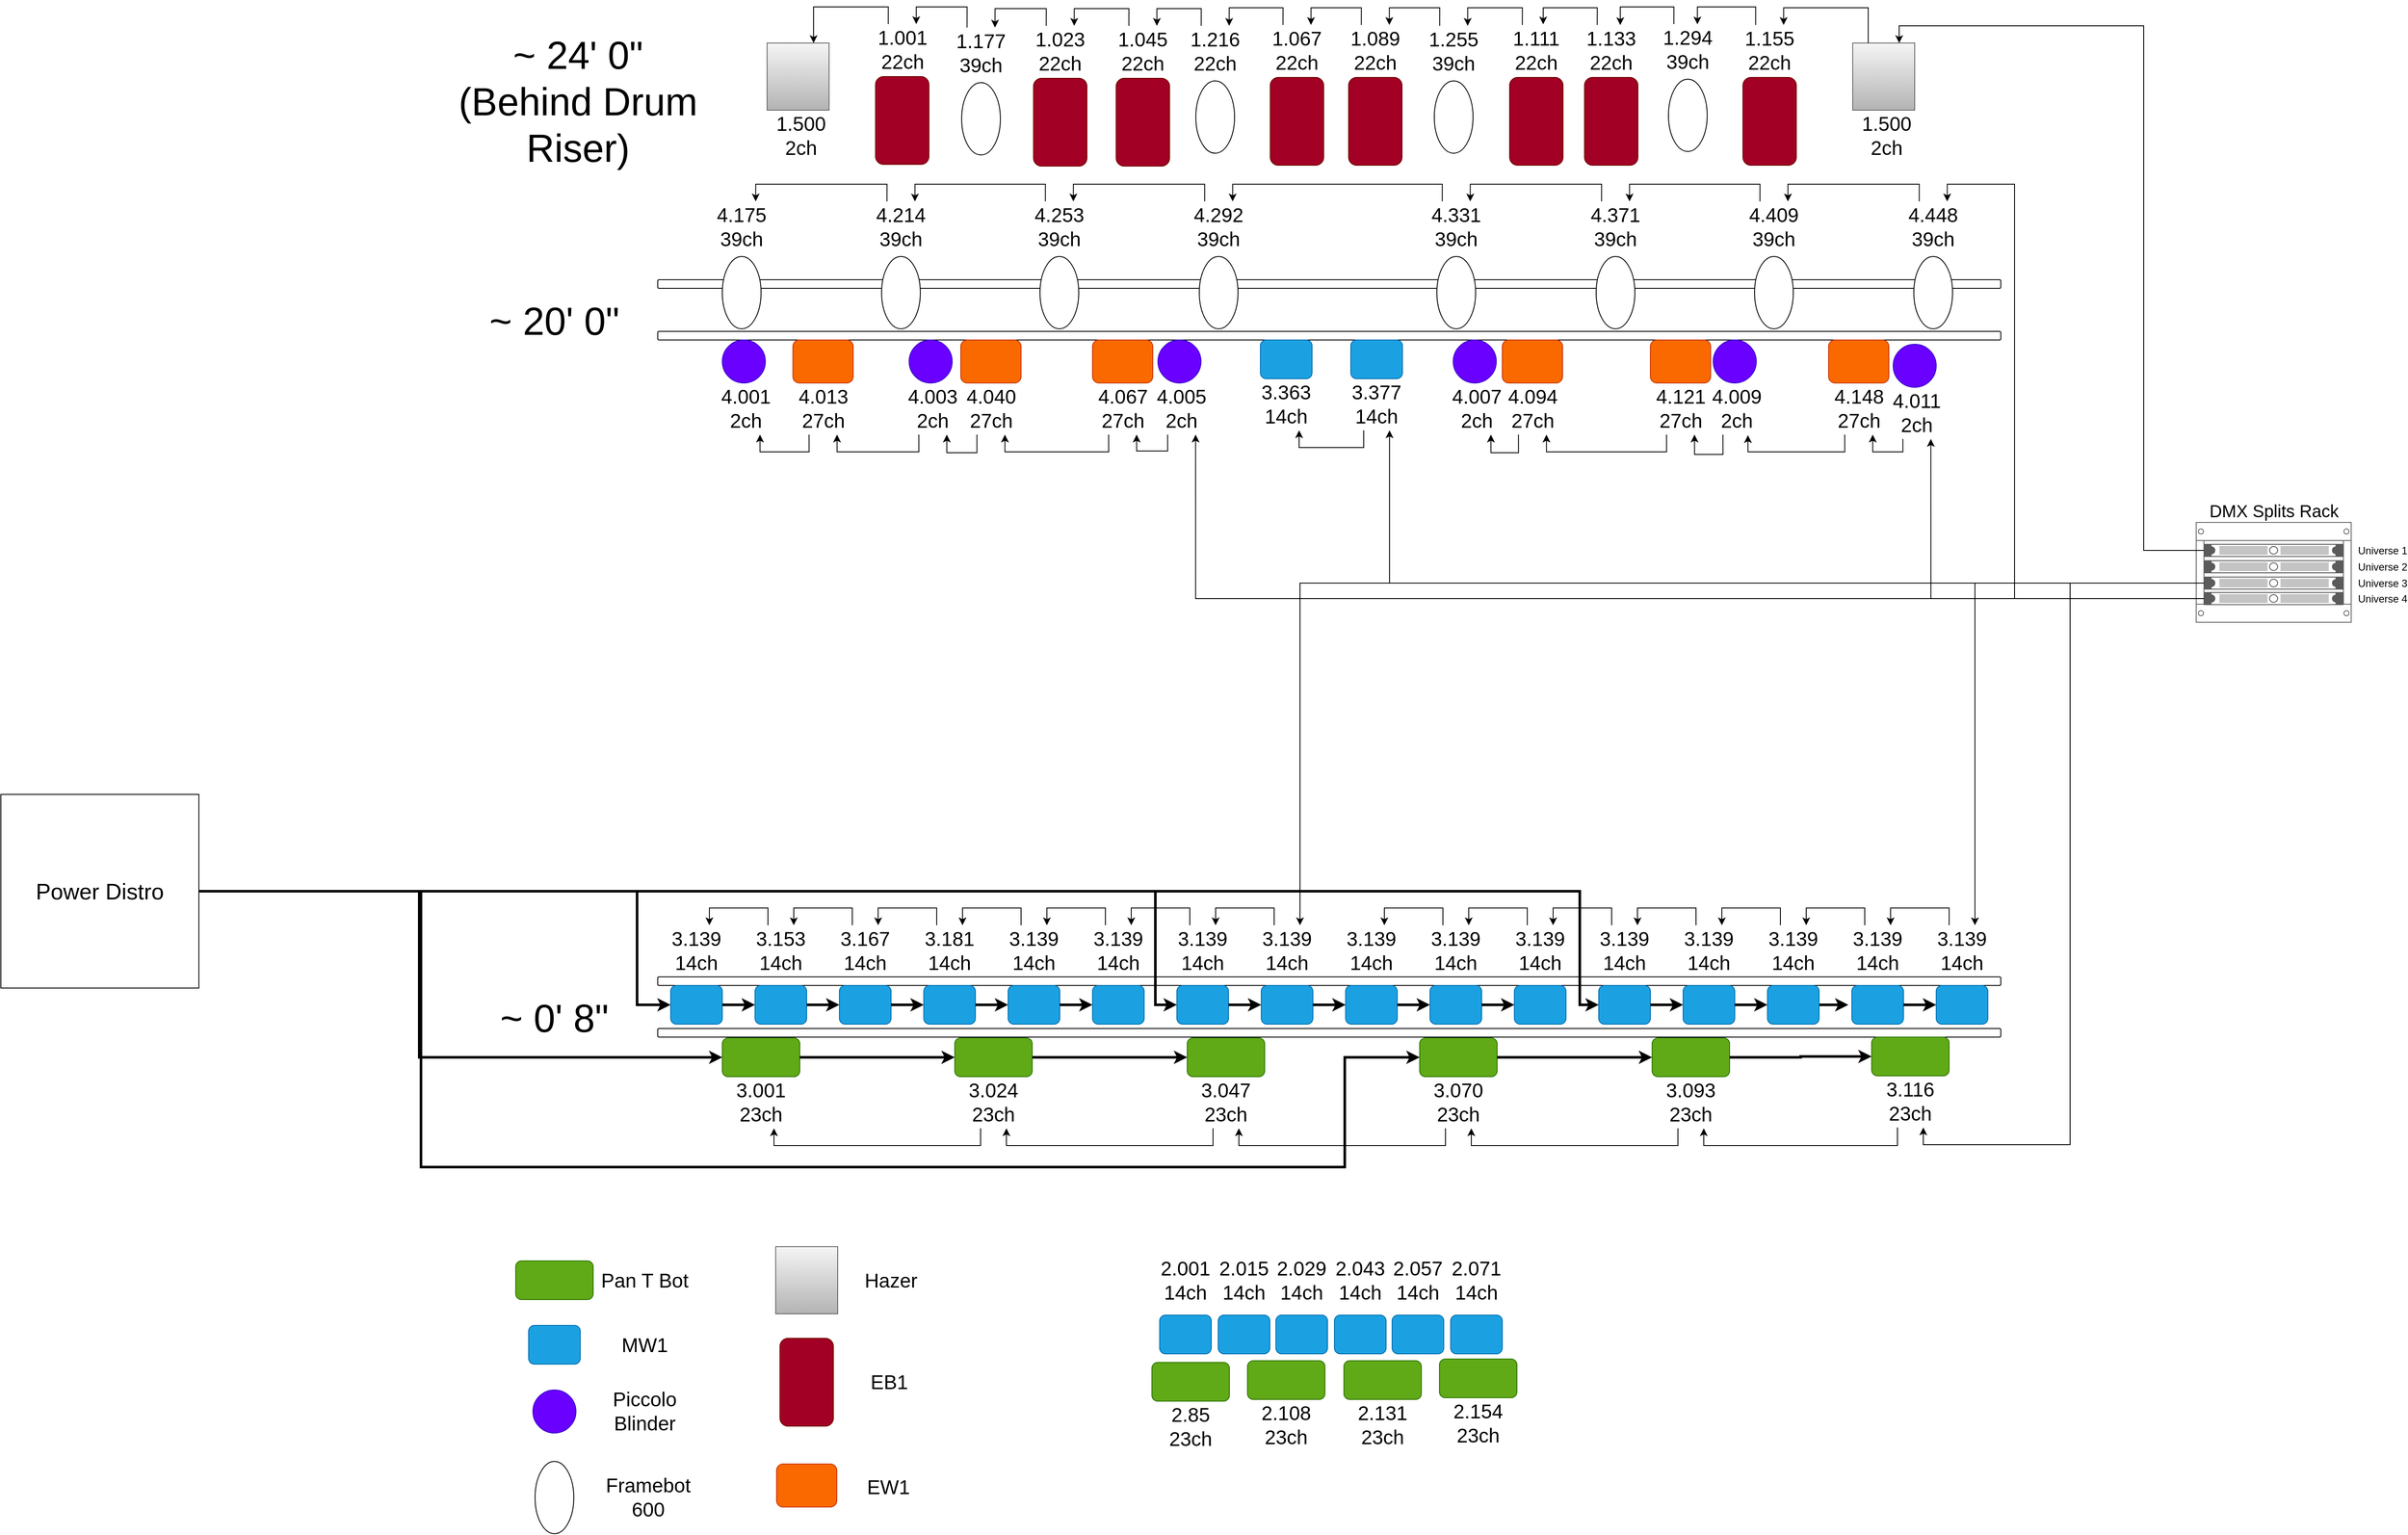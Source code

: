 <mxfile version="23.1.1" type="github">
  <diagram name="Page-1" id="1FZ-kuh0wa5P0Ij3Wnuq">
    <mxGraphModel dx="3238" dy="1532" grid="0" gridSize="15" guides="1" tooltips="1" connect="1" arrows="1" fold="1" page="1" pageScale="1" pageWidth="850" pageHeight="1100" math="0" shadow="0">
      <root>
        <mxCell id="0" />
        <mxCell id="1" parent="0" />
        <mxCell id="mNUhh_pSSpvhbF5x0rVs-1" value="" style="rounded=1;whiteSpace=wrap;html=1;" parent="1" vertex="1">
          <mxGeometry x="277" y="1272" width="1560" height="10" as="geometry" />
        </mxCell>
        <mxCell id="mNUhh_pSSpvhbF5x0rVs-2" value="" style="rounded=1;whiteSpace=wrap;html=1;" parent="1" vertex="1">
          <mxGeometry x="277" y="1212" width="1560" height="10" as="geometry" />
        </mxCell>
        <mxCell id="DsIkFXhPZ1wWTQOzJaBZ-2" value="" style="rounded=1;whiteSpace=wrap;html=1;" parent="1" vertex="1">
          <mxGeometry x="277" y="462" width="1560" height="10" as="geometry" />
        </mxCell>
        <mxCell id="DsIkFXhPZ1wWTQOzJaBZ-3" value="" style="rounded=1;whiteSpace=wrap;html=1;" parent="1" vertex="1">
          <mxGeometry x="277" y="402" width="1560" height="10" as="geometry" />
        </mxCell>
        <mxCell id="DsIkFXhPZ1wWTQOzJaBZ-4" value="~ 0&#39; 8&quot;" style="text;html=1;strokeColor=none;fillColor=none;align=center;verticalAlign=middle;whiteSpace=wrap;rounded=0;fontSize=45;" parent="1" vertex="1">
          <mxGeometry x="67" y="1227" width="180" height="65" as="geometry" />
        </mxCell>
        <mxCell id="DsIkFXhPZ1wWTQOzJaBZ-6" value="~ 20&#39; 0&quot;" style="text;html=1;strokeColor=none;fillColor=none;align=center;verticalAlign=middle;whiteSpace=wrap;rounded=0;fontSize=45;" parent="1" vertex="1">
          <mxGeometry x="67" y="417" width="180" height="65" as="geometry" />
        </mxCell>
        <mxCell id="DsIkFXhPZ1wWTQOzJaBZ-10" value="" style="group" parent="1" vertex="1" connectable="0">
          <mxGeometry x="352" y="1283" width="90" height="105" as="geometry" />
        </mxCell>
        <mxCell id="DsIkFXhPZ1wWTQOzJaBZ-7" value="" style="rounded=1;whiteSpace=wrap;html=1;fillColor=#60a917;fontColor=#ffffff;strokeColor=#2D7600;" parent="DsIkFXhPZ1wWTQOzJaBZ-10" vertex="1">
          <mxGeometry width="90" height="45" as="geometry" />
        </mxCell>
        <mxCell id="DsIkFXhPZ1wWTQOzJaBZ-8" value="3.001&lt;br&gt;23ch" style="text;html=1;strokeColor=none;fillColor=none;align=center;verticalAlign=middle;whiteSpace=wrap;rounded=0;fontSize=23;" parent="DsIkFXhPZ1wWTQOzJaBZ-10" vertex="1">
          <mxGeometry x="15" y="45" width="60" height="60" as="geometry" />
        </mxCell>
        <mxCell id="DsIkFXhPZ1wWTQOzJaBZ-11" value="" style="group" parent="1" vertex="1" connectable="0">
          <mxGeometry x="622" y="1283" width="90" height="105" as="geometry" />
        </mxCell>
        <mxCell id="DsIkFXhPZ1wWTQOzJaBZ-12" value="" style="rounded=1;whiteSpace=wrap;html=1;fillColor=#60a917;fontColor=#ffffff;strokeColor=#2D7600;" parent="DsIkFXhPZ1wWTQOzJaBZ-11" vertex="1">
          <mxGeometry width="90" height="45" as="geometry" />
        </mxCell>
        <mxCell id="DsIkFXhPZ1wWTQOzJaBZ-13" value="3.024&lt;br&gt;23ch" style="text;html=1;strokeColor=none;fillColor=none;align=center;verticalAlign=middle;whiteSpace=wrap;rounded=0;fontSize=23;" parent="DsIkFXhPZ1wWTQOzJaBZ-11" vertex="1">
          <mxGeometry x="15" y="45" width="60" height="60" as="geometry" />
        </mxCell>
        <mxCell id="DsIkFXhPZ1wWTQOzJaBZ-14" value="" style="group" parent="1" vertex="1" connectable="0">
          <mxGeometry x="892" y="1283" width="90" height="105" as="geometry" />
        </mxCell>
        <mxCell id="DsIkFXhPZ1wWTQOzJaBZ-15" value="" style="rounded=1;whiteSpace=wrap;html=1;fillColor=#60a917;fontColor=#ffffff;strokeColor=#2D7600;" parent="DsIkFXhPZ1wWTQOzJaBZ-14" vertex="1">
          <mxGeometry width="90" height="45" as="geometry" />
        </mxCell>
        <mxCell id="DsIkFXhPZ1wWTQOzJaBZ-16" value="3.047&lt;br&gt;23ch" style="text;html=1;strokeColor=none;fillColor=none;align=center;verticalAlign=middle;whiteSpace=wrap;rounded=0;fontSize=23;" parent="DsIkFXhPZ1wWTQOzJaBZ-14" vertex="1">
          <mxGeometry x="15" y="45" width="60" height="60" as="geometry" />
        </mxCell>
        <mxCell id="DsIkFXhPZ1wWTQOzJaBZ-17" value="" style="group" parent="1" vertex="1" connectable="0">
          <mxGeometry x="1162" y="1283" width="90" height="105" as="geometry" />
        </mxCell>
        <mxCell id="DsIkFXhPZ1wWTQOzJaBZ-18" value="" style="rounded=1;whiteSpace=wrap;html=1;fillColor=#60a917;fontColor=#ffffff;strokeColor=#2D7600;" parent="DsIkFXhPZ1wWTQOzJaBZ-17" vertex="1">
          <mxGeometry width="90" height="45" as="geometry" />
        </mxCell>
        <mxCell id="DsIkFXhPZ1wWTQOzJaBZ-19" value="3.070&lt;br&gt;23ch" style="text;html=1;strokeColor=none;fillColor=none;align=center;verticalAlign=middle;whiteSpace=wrap;rounded=0;fontSize=23;" parent="DsIkFXhPZ1wWTQOzJaBZ-17" vertex="1">
          <mxGeometry x="15" y="45" width="60" height="60" as="geometry" />
        </mxCell>
        <mxCell id="DsIkFXhPZ1wWTQOzJaBZ-20" value="" style="group" parent="1" vertex="1" connectable="0">
          <mxGeometry x="1432" y="1283" width="90" height="105" as="geometry" />
        </mxCell>
        <mxCell id="DsIkFXhPZ1wWTQOzJaBZ-21" value="" style="rounded=1;whiteSpace=wrap;html=1;fillColor=#60a917;fontColor=#ffffff;strokeColor=#2D7600;" parent="DsIkFXhPZ1wWTQOzJaBZ-20" vertex="1">
          <mxGeometry width="90" height="45" as="geometry" />
        </mxCell>
        <mxCell id="DsIkFXhPZ1wWTQOzJaBZ-22" value="3.093&lt;br&gt;23ch" style="text;html=1;strokeColor=none;fillColor=none;align=center;verticalAlign=middle;whiteSpace=wrap;rounded=0;fontSize=23;" parent="DsIkFXhPZ1wWTQOzJaBZ-20" vertex="1">
          <mxGeometry x="15" y="45" width="60" height="60" as="geometry" />
        </mxCell>
        <mxCell id="DsIkFXhPZ1wWTQOzJaBZ-23" value="" style="group" parent="1" vertex="1" connectable="0">
          <mxGeometry x="1687" y="1282" width="90" height="105" as="geometry" />
        </mxCell>
        <mxCell id="DsIkFXhPZ1wWTQOzJaBZ-24" value="" style="rounded=1;whiteSpace=wrap;html=1;fillColor=#60a917;fontColor=#ffffff;strokeColor=#2D7600;" parent="DsIkFXhPZ1wWTQOzJaBZ-23" vertex="1">
          <mxGeometry width="90" height="45" as="geometry" />
        </mxCell>
        <mxCell id="DsIkFXhPZ1wWTQOzJaBZ-25" value="3.116&lt;br&gt;23ch" style="text;html=1;strokeColor=none;fillColor=none;align=center;verticalAlign=middle;whiteSpace=wrap;rounded=0;fontSize=23;" parent="DsIkFXhPZ1wWTQOzJaBZ-23" vertex="1">
          <mxGeometry x="15" y="45" width="60" height="60" as="geometry" />
        </mxCell>
        <mxCell id="DsIkFXhPZ1wWTQOzJaBZ-28" value="" style="group" parent="1" vertex="1" connectable="0">
          <mxGeometry x="292" y="1152" width="60" height="115" as="geometry" />
        </mxCell>
        <mxCell id="DsIkFXhPZ1wWTQOzJaBZ-26" value="" style="rounded=1;whiteSpace=wrap;html=1;fillColor=#1ba1e2;fontColor=#ffffff;strokeColor=#006EAF;" parent="DsIkFXhPZ1wWTQOzJaBZ-28" vertex="1">
          <mxGeometry y="70" width="60" height="45" as="geometry" />
        </mxCell>
        <mxCell id="DsIkFXhPZ1wWTQOzJaBZ-27" value="3.139&lt;br&gt;14ch" style="text;html=1;strokeColor=none;fillColor=none;align=center;verticalAlign=middle;whiteSpace=wrap;rounded=0;fontSize=23;" parent="DsIkFXhPZ1wWTQOzJaBZ-28" vertex="1">
          <mxGeometry width="60" height="60" as="geometry" />
        </mxCell>
        <mxCell id="DsIkFXhPZ1wWTQOzJaBZ-29" value="" style="group" parent="1" vertex="1" connectable="0">
          <mxGeometry x="390" y="1152" width="60" height="115" as="geometry" />
        </mxCell>
        <mxCell id="DsIkFXhPZ1wWTQOzJaBZ-30" value="" style="rounded=1;whiteSpace=wrap;html=1;fillColor=#1ba1e2;fontColor=#ffffff;strokeColor=#006EAF;" parent="DsIkFXhPZ1wWTQOzJaBZ-29" vertex="1">
          <mxGeometry y="70" width="60" height="45" as="geometry" />
        </mxCell>
        <mxCell id="DsIkFXhPZ1wWTQOzJaBZ-31" value="3.153&lt;br&gt;14ch" style="text;html=1;strokeColor=none;fillColor=none;align=center;verticalAlign=middle;whiteSpace=wrap;rounded=0;fontSize=23;" parent="DsIkFXhPZ1wWTQOzJaBZ-29" vertex="1">
          <mxGeometry width="60" height="60" as="geometry" />
        </mxCell>
        <mxCell id="DsIkFXhPZ1wWTQOzJaBZ-32" value="" style="group" parent="1" vertex="1" connectable="0">
          <mxGeometry x="488" y="1152" width="60" height="115" as="geometry" />
        </mxCell>
        <mxCell id="DsIkFXhPZ1wWTQOzJaBZ-33" value="" style="rounded=1;whiteSpace=wrap;html=1;fillColor=#1ba1e2;fontColor=#ffffff;strokeColor=#006EAF;" parent="DsIkFXhPZ1wWTQOzJaBZ-32" vertex="1">
          <mxGeometry y="70" width="60" height="45" as="geometry" />
        </mxCell>
        <mxCell id="DsIkFXhPZ1wWTQOzJaBZ-34" value="3.167&lt;br&gt;14ch" style="text;html=1;strokeColor=none;fillColor=none;align=center;verticalAlign=middle;whiteSpace=wrap;rounded=0;fontSize=23;" parent="DsIkFXhPZ1wWTQOzJaBZ-32" vertex="1">
          <mxGeometry width="60" height="60" as="geometry" />
        </mxCell>
        <mxCell id="DsIkFXhPZ1wWTQOzJaBZ-35" value="" style="group" parent="1" vertex="1" connectable="0">
          <mxGeometry x="586" y="1152" width="60" height="115" as="geometry" />
        </mxCell>
        <mxCell id="DsIkFXhPZ1wWTQOzJaBZ-36" value="" style="rounded=1;whiteSpace=wrap;html=1;fillColor=#1ba1e2;fontColor=#ffffff;strokeColor=#006EAF;" parent="DsIkFXhPZ1wWTQOzJaBZ-35" vertex="1">
          <mxGeometry y="70" width="60" height="45" as="geometry" />
        </mxCell>
        <mxCell id="DsIkFXhPZ1wWTQOzJaBZ-37" value="3.181&lt;br&gt;14ch" style="text;html=1;strokeColor=none;fillColor=none;align=center;verticalAlign=middle;whiteSpace=wrap;rounded=0;fontSize=23;" parent="DsIkFXhPZ1wWTQOzJaBZ-35" vertex="1">
          <mxGeometry width="60" height="60" as="geometry" />
        </mxCell>
        <mxCell id="DsIkFXhPZ1wWTQOzJaBZ-38" value="" style="group" parent="1" vertex="1" connectable="0">
          <mxGeometry x="684" y="1152" width="60" height="115" as="geometry" />
        </mxCell>
        <mxCell id="DsIkFXhPZ1wWTQOzJaBZ-39" value="" style="rounded=1;whiteSpace=wrap;html=1;fillColor=#1ba1e2;fontColor=#ffffff;strokeColor=#006EAF;" parent="DsIkFXhPZ1wWTQOzJaBZ-38" vertex="1">
          <mxGeometry y="70" width="60" height="45" as="geometry" />
        </mxCell>
        <mxCell id="DsIkFXhPZ1wWTQOzJaBZ-40" value="3.139&lt;br&gt;14ch" style="text;html=1;strokeColor=none;fillColor=none;align=center;verticalAlign=middle;whiteSpace=wrap;rounded=0;fontSize=23;" parent="DsIkFXhPZ1wWTQOzJaBZ-38" vertex="1">
          <mxGeometry width="60" height="60" as="geometry" />
        </mxCell>
        <mxCell id="DsIkFXhPZ1wWTQOzJaBZ-41" value="" style="group" parent="1" vertex="1" connectable="0">
          <mxGeometry x="782" y="1152" width="60" height="115" as="geometry" />
        </mxCell>
        <mxCell id="DsIkFXhPZ1wWTQOzJaBZ-42" value="" style="rounded=1;whiteSpace=wrap;html=1;fillColor=#1ba1e2;fontColor=#ffffff;strokeColor=#006EAF;" parent="DsIkFXhPZ1wWTQOzJaBZ-41" vertex="1">
          <mxGeometry y="70" width="60" height="45" as="geometry" />
        </mxCell>
        <mxCell id="DsIkFXhPZ1wWTQOzJaBZ-43" value="3.139&lt;br&gt;14ch" style="text;html=1;strokeColor=none;fillColor=none;align=center;verticalAlign=middle;whiteSpace=wrap;rounded=0;fontSize=23;" parent="DsIkFXhPZ1wWTQOzJaBZ-41" vertex="1">
          <mxGeometry width="60" height="60" as="geometry" />
        </mxCell>
        <mxCell id="DsIkFXhPZ1wWTQOzJaBZ-44" value="" style="group" parent="1" vertex="1" connectable="0">
          <mxGeometry x="880" y="1152" width="60" height="115" as="geometry" />
        </mxCell>
        <mxCell id="DsIkFXhPZ1wWTQOzJaBZ-45" value="" style="rounded=1;whiteSpace=wrap;html=1;fillColor=#1ba1e2;fontColor=#ffffff;strokeColor=#006EAF;" parent="DsIkFXhPZ1wWTQOzJaBZ-44" vertex="1">
          <mxGeometry y="70" width="60" height="45" as="geometry" />
        </mxCell>
        <mxCell id="DsIkFXhPZ1wWTQOzJaBZ-46" value="3.139&lt;br&gt;14ch" style="text;html=1;strokeColor=none;fillColor=none;align=center;verticalAlign=middle;whiteSpace=wrap;rounded=0;fontSize=23;" parent="DsIkFXhPZ1wWTQOzJaBZ-44" vertex="1">
          <mxGeometry width="60" height="60" as="geometry" />
        </mxCell>
        <mxCell id="DsIkFXhPZ1wWTQOzJaBZ-47" value="" style="group" parent="1" vertex="1" connectable="0">
          <mxGeometry x="978" y="1152" width="60" height="115" as="geometry" />
        </mxCell>
        <mxCell id="DsIkFXhPZ1wWTQOzJaBZ-48" value="" style="rounded=1;whiteSpace=wrap;html=1;fillColor=#1ba1e2;fontColor=#ffffff;strokeColor=#006EAF;" parent="DsIkFXhPZ1wWTQOzJaBZ-47" vertex="1">
          <mxGeometry y="70" width="60" height="45" as="geometry" />
        </mxCell>
        <mxCell id="DsIkFXhPZ1wWTQOzJaBZ-49" value="3.139&lt;br&gt;14ch" style="text;html=1;strokeColor=none;fillColor=none;align=center;verticalAlign=middle;whiteSpace=wrap;rounded=0;fontSize=23;" parent="DsIkFXhPZ1wWTQOzJaBZ-47" vertex="1">
          <mxGeometry width="60" height="60" as="geometry" />
        </mxCell>
        <mxCell id="DsIkFXhPZ1wWTQOzJaBZ-50" value="" style="group" parent="1" vertex="1" connectable="0">
          <mxGeometry x="1076" y="1152" width="60" height="115" as="geometry" />
        </mxCell>
        <mxCell id="DsIkFXhPZ1wWTQOzJaBZ-51" value="" style="rounded=1;whiteSpace=wrap;html=1;fillColor=#1ba1e2;fontColor=#ffffff;strokeColor=#006EAF;" parent="DsIkFXhPZ1wWTQOzJaBZ-50" vertex="1">
          <mxGeometry y="70" width="60" height="45" as="geometry" />
        </mxCell>
        <mxCell id="DsIkFXhPZ1wWTQOzJaBZ-52" value="3.139&lt;br&gt;14ch" style="text;html=1;strokeColor=none;fillColor=none;align=center;verticalAlign=middle;whiteSpace=wrap;rounded=0;fontSize=23;" parent="DsIkFXhPZ1wWTQOzJaBZ-50" vertex="1">
          <mxGeometry width="60" height="60" as="geometry" />
        </mxCell>
        <mxCell id="DsIkFXhPZ1wWTQOzJaBZ-53" value="" style="group" parent="1" vertex="1" connectable="0">
          <mxGeometry x="1174" y="1152" width="60" height="115" as="geometry" />
        </mxCell>
        <mxCell id="DsIkFXhPZ1wWTQOzJaBZ-54" value="" style="rounded=1;whiteSpace=wrap;html=1;fillColor=#1ba1e2;fontColor=#ffffff;strokeColor=#006EAF;" parent="DsIkFXhPZ1wWTQOzJaBZ-53" vertex="1">
          <mxGeometry y="70" width="60" height="45" as="geometry" />
        </mxCell>
        <mxCell id="DsIkFXhPZ1wWTQOzJaBZ-55" value="3.139&lt;br&gt;14ch" style="text;html=1;strokeColor=none;fillColor=none;align=center;verticalAlign=middle;whiteSpace=wrap;rounded=0;fontSize=23;" parent="DsIkFXhPZ1wWTQOzJaBZ-53" vertex="1">
          <mxGeometry width="60" height="60" as="geometry" />
        </mxCell>
        <mxCell id="DsIkFXhPZ1wWTQOzJaBZ-56" value="" style="group" parent="1" vertex="1" connectable="0">
          <mxGeometry x="1272" y="1152" width="60" height="115" as="geometry" />
        </mxCell>
        <mxCell id="DsIkFXhPZ1wWTQOzJaBZ-57" value="" style="rounded=1;whiteSpace=wrap;html=1;fillColor=#1ba1e2;fontColor=#ffffff;strokeColor=#006EAF;" parent="DsIkFXhPZ1wWTQOzJaBZ-56" vertex="1">
          <mxGeometry y="70" width="60" height="45" as="geometry" />
        </mxCell>
        <mxCell id="DsIkFXhPZ1wWTQOzJaBZ-58" value="3.139&lt;br&gt;14ch" style="text;html=1;strokeColor=none;fillColor=none;align=center;verticalAlign=middle;whiteSpace=wrap;rounded=0;fontSize=23;" parent="DsIkFXhPZ1wWTQOzJaBZ-56" vertex="1">
          <mxGeometry width="60" height="60" as="geometry" />
        </mxCell>
        <mxCell id="DsIkFXhPZ1wWTQOzJaBZ-59" value="" style="group" parent="1" vertex="1" connectable="0">
          <mxGeometry x="1370" y="1152" width="60" height="115" as="geometry" />
        </mxCell>
        <mxCell id="DsIkFXhPZ1wWTQOzJaBZ-60" value="" style="rounded=1;whiteSpace=wrap;html=1;fillColor=#1ba1e2;fontColor=#ffffff;strokeColor=#006EAF;" parent="DsIkFXhPZ1wWTQOzJaBZ-59" vertex="1">
          <mxGeometry y="70" width="60" height="45" as="geometry" />
        </mxCell>
        <mxCell id="DsIkFXhPZ1wWTQOzJaBZ-61" value="3.139&lt;br&gt;14ch" style="text;html=1;strokeColor=none;fillColor=none;align=center;verticalAlign=middle;whiteSpace=wrap;rounded=0;fontSize=23;" parent="DsIkFXhPZ1wWTQOzJaBZ-59" vertex="1">
          <mxGeometry width="60" height="60" as="geometry" />
        </mxCell>
        <mxCell id="DsIkFXhPZ1wWTQOzJaBZ-62" value="" style="group" parent="1" vertex="1" connectable="0">
          <mxGeometry x="1468" y="1152" width="60" height="115" as="geometry" />
        </mxCell>
        <mxCell id="DsIkFXhPZ1wWTQOzJaBZ-63" value="" style="rounded=1;whiteSpace=wrap;html=1;fillColor=#1ba1e2;fontColor=#ffffff;strokeColor=#006EAF;" parent="DsIkFXhPZ1wWTQOzJaBZ-62" vertex="1">
          <mxGeometry y="70" width="60" height="45" as="geometry" />
        </mxCell>
        <mxCell id="DsIkFXhPZ1wWTQOzJaBZ-64" value="3.139&lt;br&gt;14ch" style="text;html=1;strokeColor=none;fillColor=none;align=center;verticalAlign=middle;whiteSpace=wrap;rounded=0;fontSize=23;" parent="DsIkFXhPZ1wWTQOzJaBZ-62" vertex="1">
          <mxGeometry width="60" height="60" as="geometry" />
        </mxCell>
        <mxCell id="DsIkFXhPZ1wWTQOzJaBZ-65" value="" style="group" parent="1" vertex="1" connectable="0">
          <mxGeometry x="1566" y="1152" width="60" height="115" as="geometry" />
        </mxCell>
        <mxCell id="Yz1NdHYIqoeAfp1s1f4n-185" style="edgeStyle=orthogonalEdgeStyle;rounded=0;orthogonalLoop=1;jettySize=auto;html=1;exitX=1;exitY=0.5;exitDx=0;exitDy=0;strokeWidth=3;" edge="1" parent="DsIkFXhPZ1wWTQOzJaBZ-65" source="DsIkFXhPZ1wWTQOzJaBZ-66">
          <mxGeometry relative="1" as="geometry">
            <mxPoint x="94" y="92.667" as="targetPoint" />
          </mxGeometry>
        </mxCell>
        <mxCell id="DsIkFXhPZ1wWTQOzJaBZ-66" value="&lt;br&gt;" style="rounded=1;whiteSpace=wrap;html=1;fillColor=#1ba1e2;fontColor=#ffffff;strokeColor=#006EAF;" parent="DsIkFXhPZ1wWTQOzJaBZ-65" vertex="1">
          <mxGeometry y="70" width="60" height="45" as="geometry" />
        </mxCell>
        <mxCell id="DsIkFXhPZ1wWTQOzJaBZ-67" value="3.139&lt;br&gt;14ch" style="text;html=1;strokeColor=none;fillColor=none;align=center;verticalAlign=middle;whiteSpace=wrap;rounded=0;fontSize=23;" parent="DsIkFXhPZ1wWTQOzJaBZ-65" vertex="1">
          <mxGeometry width="60" height="60" as="geometry" />
        </mxCell>
        <mxCell id="DsIkFXhPZ1wWTQOzJaBZ-68" value="" style="group" parent="1" vertex="1" connectable="0">
          <mxGeometry x="1664" y="1152" width="60" height="115" as="geometry" />
        </mxCell>
        <mxCell id="DsIkFXhPZ1wWTQOzJaBZ-69" value="" style="rounded=1;whiteSpace=wrap;html=1;fillColor=#1ba1e2;fontColor=#ffffff;strokeColor=#006EAF;" parent="DsIkFXhPZ1wWTQOzJaBZ-68" vertex="1">
          <mxGeometry y="70" width="60" height="45" as="geometry" />
        </mxCell>
        <mxCell id="DsIkFXhPZ1wWTQOzJaBZ-70" value="3.139&lt;br&gt;14ch" style="text;html=1;strokeColor=none;fillColor=none;align=center;verticalAlign=middle;whiteSpace=wrap;rounded=0;fontSize=23;" parent="DsIkFXhPZ1wWTQOzJaBZ-68" vertex="1">
          <mxGeometry width="60" height="60" as="geometry" />
        </mxCell>
        <mxCell id="DsIkFXhPZ1wWTQOzJaBZ-71" value="" style="group" parent="1" vertex="1" connectable="0">
          <mxGeometry x="1762" y="1152" width="60" height="115" as="geometry" />
        </mxCell>
        <mxCell id="DsIkFXhPZ1wWTQOzJaBZ-72" value="" style="rounded=1;whiteSpace=wrap;html=1;fillColor=#1ba1e2;fontColor=#ffffff;strokeColor=#006EAF;" parent="DsIkFXhPZ1wWTQOzJaBZ-71" vertex="1">
          <mxGeometry y="70" width="60" height="45" as="geometry" />
        </mxCell>
        <mxCell id="DsIkFXhPZ1wWTQOzJaBZ-73" value="3.139&lt;br&gt;14ch" style="text;html=1;strokeColor=none;fillColor=none;align=center;verticalAlign=middle;whiteSpace=wrap;rounded=0;fontSize=23;" parent="DsIkFXhPZ1wWTQOzJaBZ-71" vertex="1">
          <mxGeometry width="60" height="60" as="geometry" />
        </mxCell>
        <mxCell id="DsIkFXhPZ1wWTQOzJaBZ-74" value="" style="rounded=1;whiteSpace=wrap;html=1;fillColor=#60a917;strokeColor=#2D7600;fontColor=#ffffff;" parent="1" vertex="1">
          <mxGeometry x="112" y="1542" width="90" height="45" as="geometry" />
        </mxCell>
        <mxCell id="DsIkFXhPZ1wWTQOzJaBZ-75" value="Pan T Bot" style="text;html=1;strokeColor=none;fillColor=none;align=center;verticalAlign=middle;whiteSpace=wrap;rounded=0;fontSize=23;" parent="1" vertex="1">
          <mxGeometry x="202" y="1549.5" width="120" height="30" as="geometry" />
        </mxCell>
        <mxCell id="DsIkFXhPZ1wWTQOzJaBZ-76" value="" style="rounded=1;whiteSpace=wrap;html=1;fillColor=#1ba1e2;fontColor=#ffffff;strokeColor=#006EAF;" parent="1" vertex="1">
          <mxGeometry x="127" y="1617" width="60" height="45" as="geometry" />
        </mxCell>
        <mxCell id="DsIkFXhPZ1wWTQOzJaBZ-77" value="MW1" style="text;html=1;strokeColor=none;fillColor=none;align=center;verticalAlign=middle;whiteSpace=wrap;rounded=0;fontSize=23;" parent="1" vertex="1">
          <mxGeometry x="232" y="1624.5" width="60" height="30" as="geometry" />
        </mxCell>
        <mxCell id="DsIkFXhPZ1wWTQOzJaBZ-81" value="" style="group" parent="1" vertex="1" connectable="0">
          <mxGeometry x="347" y="472" width="65" height="110" as="geometry" />
        </mxCell>
        <mxCell id="DsIkFXhPZ1wWTQOzJaBZ-79" value="" style="ellipse;whiteSpace=wrap;html=1;aspect=fixed;fillColor=#6a00ff;fontColor=#ffffff;strokeColor=#3700CC;" parent="DsIkFXhPZ1wWTQOzJaBZ-81" vertex="1">
          <mxGeometry x="5" width="50" height="50" as="geometry" />
        </mxCell>
        <mxCell id="DsIkFXhPZ1wWTQOzJaBZ-80" value="4.001&lt;br&gt;2ch" style="text;html=1;strokeColor=none;fillColor=none;align=center;verticalAlign=middle;whiteSpace=wrap;rounded=0;fontSize=23;" parent="DsIkFXhPZ1wWTQOzJaBZ-81" vertex="1">
          <mxGeometry y="50" width="65" height="60" as="geometry" />
        </mxCell>
        <mxCell id="DsIkFXhPZ1wWTQOzJaBZ-82" value="" style="group" parent="1" vertex="1" connectable="0">
          <mxGeometry x="564" y="472" width="65" height="110" as="geometry" />
        </mxCell>
        <mxCell id="DsIkFXhPZ1wWTQOzJaBZ-83" value="" style="ellipse;whiteSpace=wrap;html=1;aspect=fixed;fillColor=#6a00ff;fontColor=#ffffff;strokeColor=#3700CC;" parent="DsIkFXhPZ1wWTQOzJaBZ-82" vertex="1">
          <mxGeometry x="5" width="50" height="50" as="geometry" />
        </mxCell>
        <mxCell id="DsIkFXhPZ1wWTQOzJaBZ-84" value="4.003&lt;br&gt;2ch" style="text;html=1;strokeColor=none;fillColor=none;align=center;verticalAlign=middle;whiteSpace=wrap;rounded=0;fontSize=23;" parent="DsIkFXhPZ1wWTQOzJaBZ-82" vertex="1">
          <mxGeometry y="50" width="65" height="60" as="geometry" />
        </mxCell>
        <mxCell id="DsIkFXhPZ1wWTQOzJaBZ-85" value="" style="group" parent="1" vertex="1" connectable="0">
          <mxGeometry x="853" y="472" width="65" height="110" as="geometry" />
        </mxCell>
        <mxCell id="DsIkFXhPZ1wWTQOzJaBZ-86" value="" style="ellipse;whiteSpace=wrap;html=1;aspect=fixed;fillColor=#6a00ff;fontColor=#ffffff;strokeColor=#3700CC;" parent="DsIkFXhPZ1wWTQOzJaBZ-85" vertex="1">
          <mxGeometry x="5" width="50" height="50" as="geometry" />
        </mxCell>
        <mxCell id="DsIkFXhPZ1wWTQOzJaBZ-87" value="4.005&lt;br&gt;2ch" style="text;html=1;strokeColor=none;fillColor=none;align=center;verticalAlign=middle;whiteSpace=wrap;rounded=0;fontSize=23;" parent="DsIkFXhPZ1wWTQOzJaBZ-85" vertex="1">
          <mxGeometry y="50" width="65" height="60" as="geometry" />
        </mxCell>
        <mxCell id="DsIkFXhPZ1wWTQOzJaBZ-88" value="" style="group" parent="1" vertex="1" connectable="0">
          <mxGeometry x="1196" y="472" width="65" height="110" as="geometry" />
        </mxCell>
        <mxCell id="DsIkFXhPZ1wWTQOzJaBZ-89" value="" style="ellipse;whiteSpace=wrap;html=1;aspect=fixed;fillColor=#6a00ff;fontColor=#ffffff;strokeColor=#3700CC;" parent="DsIkFXhPZ1wWTQOzJaBZ-88" vertex="1">
          <mxGeometry x="5" width="50" height="50" as="geometry" />
        </mxCell>
        <mxCell id="DsIkFXhPZ1wWTQOzJaBZ-90" value="4.007&lt;br&gt;2ch" style="text;html=1;strokeColor=none;fillColor=none;align=center;verticalAlign=middle;whiteSpace=wrap;rounded=0;fontSize=23;" parent="DsIkFXhPZ1wWTQOzJaBZ-88" vertex="1">
          <mxGeometry y="50" width="65" height="60" as="geometry" />
        </mxCell>
        <mxCell id="DsIkFXhPZ1wWTQOzJaBZ-91" value="" style="group" parent="1" vertex="1" connectable="0">
          <mxGeometry x="1498" y="472" width="65" height="110" as="geometry" />
        </mxCell>
        <mxCell id="DsIkFXhPZ1wWTQOzJaBZ-92" value="" style="ellipse;whiteSpace=wrap;html=1;aspect=fixed;fillColor=#6a00ff;fontColor=#ffffff;strokeColor=#3700CC;" parent="DsIkFXhPZ1wWTQOzJaBZ-91" vertex="1">
          <mxGeometry x="5" width="50" height="50" as="geometry" />
        </mxCell>
        <mxCell id="DsIkFXhPZ1wWTQOzJaBZ-93" value="4.009&lt;br&gt;2ch" style="text;html=1;strokeColor=none;fillColor=none;align=center;verticalAlign=middle;whiteSpace=wrap;rounded=0;fontSize=23;" parent="DsIkFXhPZ1wWTQOzJaBZ-91" vertex="1">
          <mxGeometry y="50" width="65" height="60" as="geometry" />
        </mxCell>
        <mxCell id="DsIkFXhPZ1wWTQOzJaBZ-97" value="" style="group" parent="1" vertex="1" connectable="0">
          <mxGeometry x="1707" y="477" width="65" height="110" as="geometry" />
        </mxCell>
        <mxCell id="DsIkFXhPZ1wWTQOzJaBZ-98" value="" style="ellipse;whiteSpace=wrap;html=1;aspect=fixed;fillColor=#6a00ff;fontColor=#ffffff;strokeColor=#3700CC;" parent="DsIkFXhPZ1wWTQOzJaBZ-97" vertex="1">
          <mxGeometry x="5" width="50" height="50" as="geometry" />
        </mxCell>
        <mxCell id="DsIkFXhPZ1wWTQOzJaBZ-99" value="4.011&lt;br&gt;2ch" style="text;html=1;strokeColor=none;fillColor=none;align=center;verticalAlign=middle;whiteSpace=wrap;rounded=0;fontSize=23;" parent="DsIkFXhPZ1wWTQOzJaBZ-97" vertex="1">
          <mxGeometry y="50" width="65" height="60" as="geometry" />
        </mxCell>
        <mxCell id="DsIkFXhPZ1wWTQOzJaBZ-100" value="" style="ellipse;whiteSpace=wrap;html=1;aspect=fixed;fillColor=#6a00ff;fontColor=#ffffff;strokeColor=#3700CC;" parent="1" vertex="1">
          <mxGeometry x="132" y="1692" width="50" height="50" as="geometry" />
        </mxCell>
        <mxCell id="DsIkFXhPZ1wWTQOzJaBZ-101" value="Piccolo Blinder" style="text;html=1;strokeColor=none;fillColor=none;align=center;verticalAlign=middle;whiteSpace=wrap;rounded=0;fontSize=23;" parent="1" vertex="1">
          <mxGeometry x="232" y="1702" width="60" height="30" as="geometry" />
        </mxCell>
        <mxCell id="DsIkFXhPZ1wWTQOzJaBZ-102" value="~ 24&#39; 0&quot;&lt;br&gt;(Behind Drum Riser)" style="text;html=1;strokeColor=none;fillColor=none;align=center;verticalAlign=middle;whiteSpace=wrap;rounded=0;fontSize=45;" parent="1" vertex="1">
          <mxGeometry x="22" y="117" width="325" height="155" as="geometry" />
        </mxCell>
        <mxCell id="DsIkFXhPZ1wWTQOzJaBZ-105" value="" style="group" parent="1" vertex="1" connectable="0">
          <mxGeometry x="434" y="472" width="70" height="110" as="geometry" />
        </mxCell>
        <mxCell id="DsIkFXhPZ1wWTQOzJaBZ-103" value="" style="rounded=1;whiteSpace=wrap;html=1;fillColor=#fa6800;fontColor=#000000;strokeColor=#C73500;" parent="DsIkFXhPZ1wWTQOzJaBZ-105" vertex="1">
          <mxGeometry width="70" height="50" as="geometry" />
        </mxCell>
        <mxCell id="DsIkFXhPZ1wWTQOzJaBZ-104" value="4.013&lt;br&gt;27ch" style="text;html=1;strokeColor=none;fillColor=none;align=center;verticalAlign=middle;whiteSpace=wrap;rounded=0;fontSize=23;" parent="DsIkFXhPZ1wWTQOzJaBZ-105" vertex="1">
          <mxGeometry x="2.5" y="50" width="65" height="60" as="geometry" />
        </mxCell>
        <mxCell id="DsIkFXhPZ1wWTQOzJaBZ-106" value="" style="group" parent="1" vertex="1" connectable="0">
          <mxGeometry x="629" y="472" width="70" height="110" as="geometry" />
        </mxCell>
        <mxCell id="DsIkFXhPZ1wWTQOzJaBZ-107" value="" style="rounded=1;whiteSpace=wrap;html=1;fillColor=#fa6800;fontColor=#000000;strokeColor=#C73500;" parent="DsIkFXhPZ1wWTQOzJaBZ-106" vertex="1">
          <mxGeometry width="70" height="50" as="geometry" />
        </mxCell>
        <mxCell id="DsIkFXhPZ1wWTQOzJaBZ-108" value="4.040&lt;br&gt;27ch" style="text;html=1;strokeColor=none;fillColor=none;align=center;verticalAlign=middle;whiteSpace=wrap;rounded=0;fontSize=23;" parent="DsIkFXhPZ1wWTQOzJaBZ-106" vertex="1">
          <mxGeometry x="2.5" y="50" width="65" height="60" as="geometry" />
        </mxCell>
        <mxCell id="DsIkFXhPZ1wWTQOzJaBZ-109" value="" style="group" parent="1" vertex="1" connectable="0">
          <mxGeometry x="782" y="472" width="70" height="110" as="geometry" />
        </mxCell>
        <mxCell id="DsIkFXhPZ1wWTQOzJaBZ-110" value="" style="rounded=1;whiteSpace=wrap;html=1;fillColor=#fa6800;fontColor=#000000;strokeColor=#C73500;" parent="DsIkFXhPZ1wWTQOzJaBZ-109" vertex="1">
          <mxGeometry width="70" height="50" as="geometry" />
        </mxCell>
        <mxCell id="DsIkFXhPZ1wWTQOzJaBZ-111" value="4.067&lt;br&gt;27ch" style="text;html=1;strokeColor=none;fillColor=none;align=center;verticalAlign=middle;whiteSpace=wrap;rounded=0;fontSize=23;" parent="DsIkFXhPZ1wWTQOzJaBZ-109" vertex="1">
          <mxGeometry x="2.5" y="50" width="65" height="60" as="geometry" />
        </mxCell>
        <mxCell id="DsIkFXhPZ1wWTQOzJaBZ-117" value="" style="group" parent="1" vertex="1" connectable="0">
          <mxGeometry x="1082" y="472" width="60" height="105" as="geometry" />
        </mxCell>
        <mxCell id="DsIkFXhPZ1wWTQOzJaBZ-115" value="3.377&lt;br&gt;14ch" style="text;html=1;strokeColor=none;fillColor=none;align=center;verticalAlign=middle;whiteSpace=wrap;rounded=0;fontSize=23;" parent="DsIkFXhPZ1wWTQOzJaBZ-117" vertex="1">
          <mxGeometry y="45" width="60" height="60" as="geometry" />
        </mxCell>
        <mxCell id="DsIkFXhPZ1wWTQOzJaBZ-116" value="" style="rounded=1;whiteSpace=wrap;html=1;fillColor=#1ba1e2;fontColor=#ffffff;strokeColor=#006EAF;" parent="DsIkFXhPZ1wWTQOzJaBZ-117" vertex="1">
          <mxGeometry width="60" height="45" as="geometry" />
        </mxCell>
        <mxCell id="DsIkFXhPZ1wWTQOzJaBZ-118" value="" style="group" parent="1" vertex="1" connectable="0">
          <mxGeometry x="977" y="472" width="60" height="105" as="geometry" />
        </mxCell>
        <mxCell id="DsIkFXhPZ1wWTQOzJaBZ-114" value="3.363&lt;br&gt;14ch" style="text;html=1;strokeColor=none;fillColor=none;align=center;verticalAlign=middle;whiteSpace=wrap;rounded=0;fontSize=23;" parent="DsIkFXhPZ1wWTQOzJaBZ-118" vertex="1">
          <mxGeometry y="45" width="60" height="60" as="geometry" />
        </mxCell>
        <mxCell id="DsIkFXhPZ1wWTQOzJaBZ-113" value="" style="rounded=1;whiteSpace=wrap;html=1;fillColor=#1ba1e2;fontColor=#ffffff;strokeColor=#006EAF;" parent="DsIkFXhPZ1wWTQOzJaBZ-118" vertex="1">
          <mxGeometry width="60" height="45" as="geometry" />
        </mxCell>
        <mxCell id="DsIkFXhPZ1wWTQOzJaBZ-119" value="" style="group" parent="1" vertex="1" connectable="0">
          <mxGeometry x="1430" y="472" width="70" height="110" as="geometry" />
        </mxCell>
        <mxCell id="DsIkFXhPZ1wWTQOzJaBZ-120" value="" style="rounded=1;whiteSpace=wrap;html=1;fillColor=#fa6800;fontColor=#000000;strokeColor=#C73500;" parent="DsIkFXhPZ1wWTQOzJaBZ-119" vertex="1">
          <mxGeometry width="70" height="50" as="geometry" />
        </mxCell>
        <mxCell id="DsIkFXhPZ1wWTQOzJaBZ-121" value="4.121&lt;br&gt;27ch" style="text;html=1;strokeColor=none;fillColor=none;align=center;verticalAlign=middle;whiteSpace=wrap;rounded=0;fontSize=23;" parent="DsIkFXhPZ1wWTQOzJaBZ-119" vertex="1">
          <mxGeometry x="2.5" y="50" width="65" height="60" as="geometry" />
        </mxCell>
        <mxCell id="DsIkFXhPZ1wWTQOzJaBZ-122" value="" style="group" parent="1" vertex="1" connectable="0">
          <mxGeometry x="1258" y="472" width="70" height="110" as="geometry" />
        </mxCell>
        <mxCell id="DsIkFXhPZ1wWTQOzJaBZ-123" value="" style="rounded=1;whiteSpace=wrap;html=1;fillColor=#fa6800;fontColor=#000000;strokeColor=#C73500;" parent="DsIkFXhPZ1wWTQOzJaBZ-122" vertex="1">
          <mxGeometry width="70" height="50" as="geometry" />
        </mxCell>
        <mxCell id="DsIkFXhPZ1wWTQOzJaBZ-124" value="4.094&lt;br&gt;27ch" style="text;html=1;strokeColor=none;fillColor=none;align=center;verticalAlign=middle;whiteSpace=wrap;rounded=0;fontSize=23;" parent="DsIkFXhPZ1wWTQOzJaBZ-122" vertex="1">
          <mxGeometry x="2.5" y="50" width="65" height="60" as="geometry" />
        </mxCell>
        <mxCell id="DsIkFXhPZ1wWTQOzJaBZ-129" value="" style="group" parent="1" vertex="1" connectable="0">
          <mxGeometry x="1637" y="472" width="70" height="110" as="geometry" />
        </mxCell>
        <mxCell id="DsIkFXhPZ1wWTQOzJaBZ-130" value="" style="rounded=1;whiteSpace=wrap;html=1;fillColor=#fa6800;fontColor=#000000;strokeColor=#C73500;" parent="DsIkFXhPZ1wWTQOzJaBZ-129" vertex="1">
          <mxGeometry width="70" height="50" as="geometry" />
        </mxCell>
        <mxCell id="DsIkFXhPZ1wWTQOzJaBZ-131" value="4.148&lt;br&gt;27ch" style="text;html=1;strokeColor=none;fillColor=none;align=center;verticalAlign=middle;whiteSpace=wrap;rounded=0;fontSize=23;" parent="DsIkFXhPZ1wWTQOzJaBZ-129" vertex="1">
          <mxGeometry x="2.5" y="50" width="65" height="60" as="geometry" />
        </mxCell>
        <mxCell id="DsIkFXhPZ1wWTQOzJaBZ-134" value="" style="group" parent="1" vertex="1" connectable="0">
          <mxGeometry x="342" y="311" width="65" height="148" as="geometry" />
        </mxCell>
        <mxCell id="DsIkFXhPZ1wWTQOzJaBZ-132" value="" style="ellipse;whiteSpace=wrap;html=1;" parent="DsIkFXhPZ1wWTQOzJaBZ-134" vertex="1">
          <mxGeometry x="10" y="64" width="45" height="84" as="geometry" />
        </mxCell>
        <mxCell id="DsIkFXhPZ1wWTQOzJaBZ-133" value="4.175&lt;br&gt;39ch" style="text;html=1;strokeColor=none;fillColor=none;align=center;verticalAlign=middle;whiteSpace=wrap;rounded=0;fontSize=23;" parent="DsIkFXhPZ1wWTQOzJaBZ-134" vertex="1">
          <mxGeometry width="65" height="60" as="geometry" />
        </mxCell>
        <mxCell id="DsIkFXhPZ1wWTQOzJaBZ-135" value="" style="group" parent="1" vertex="1" connectable="0">
          <mxGeometry x="527" y="311" width="65" height="148" as="geometry" />
        </mxCell>
        <mxCell id="DsIkFXhPZ1wWTQOzJaBZ-136" value="" style="ellipse;whiteSpace=wrap;html=1;" parent="DsIkFXhPZ1wWTQOzJaBZ-135" vertex="1">
          <mxGeometry x="10" y="64" width="45" height="84" as="geometry" />
        </mxCell>
        <mxCell id="DsIkFXhPZ1wWTQOzJaBZ-137" value="4.214&lt;br&gt;39ch" style="text;html=1;strokeColor=none;fillColor=none;align=center;verticalAlign=middle;whiteSpace=wrap;rounded=0;fontSize=23;" parent="DsIkFXhPZ1wWTQOzJaBZ-135" vertex="1">
          <mxGeometry width="65" height="60" as="geometry" />
        </mxCell>
        <mxCell id="DsIkFXhPZ1wWTQOzJaBZ-138" value="" style="group" parent="1" vertex="1" connectable="0">
          <mxGeometry x="711" y="311" width="65" height="148" as="geometry" />
        </mxCell>
        <mxCell id="DsIkFXhPZ1wWTQOzJaBZ-139" value="" style="ellipse;whiteSpace=wrap;html=1;" parent="DsIkFXhPZ1wWTQOzJaBZ-138" vertex="1">
          <mxGeometry x="10" y="64" width="45" height="84" as="geometry" />
        </mxCell>
        <mxCell id="DsIkFXhPZ1wWTQOzJaBZ-140" value="4.253&lt;br&gt;39ch" style="text;html=1;strokeColor=none;fillColor=none;align=center;verticalAlign=middle;whiteSpace=wrap;rounded=0;fontSize=23;" parent="DsIkFXhPZ1wWTQOzJaBZ-138" vertex="1">
          <mxGeometry width="65" height="60" as="geometry" />
        </mxCell>
        <mxCell id="DsIkFXhPZ1wWTQOzJaBZ-141" value="" style="group" parent="1" vertex="1" connectable="0">
          <mxGeometry x="1172" y="311" width="65" height="148" as="geometry" />
        </mxCell>
        <mxCell id="DsIkFXhPZ1wWTQOzJaBZ-142" value="" style="ellipse;whiteSpace=wrap;html=1;" parent="DsIkFXhPZ1wWTQOzJaBZ-141" vertex="1">
          <mxGeometry x="10" y="64" width="45" height="84" as="geometry" />
        </mxCell>
        <mxCell id="DsIkFXhPZ1wWTQOzJaBZ-143" value="4.331&lt;br&gt;39ch" style="text;html=1;strokeColor=none;fillColor=none;align=center;verticalAlign=middle;whiteSpace=wrap;rounded=0;fontSize=23;" parent="DsIkFXhPZ1wWTQOzJaBZ-141" vertex="1">
          <mxGeometry width="65" height="60" as="geometry" />
        </mxCell>
        <mxCell id="DsIkFXhPZ1wWTQOzJaBZ-144" value="" style="group" parent="1" vertex="1" connectable="0">
          <mxGeometry x="896" y="311" width="65" height="148" as="geometry" />
        </mxCell>
        <mxCell id="DsIkFXhPZ1wWTQOzJaBZ-145" value="" style="ellipse;whiteSpace=wrap;html=1;" parent="DsIkFXhPZ1wWTQOzJaBZ-144" vertex="1">
          <mxGeometry x="10" y="64" width="45" height="84" as="geometry" />
        </mxCell>
        <mxCell id="DsIkFXhPZ1wWTQOzJaBZ-146" value="4.292&lt;br&gt;39ch" style="text;html=1;strokeColor=none;fillColor=none;align=center;verticalAlign=middle;whiteSpace=wrap;rounded=0;fontSize=23;" parent="DsIkFXhPZ1wWTQOzJaBZ-144" vertex="1">
          <mxGeometry width="65" height="60" as="geometry" />
        </mxCell>
        <mxCell id="DsIkFXhPZ1wWTQOzJaBZ-147" value="" style="group" parent="1" vertex="1" connectable="0">
          <mxGeometry x="1357" y="311" width="65" height="148" as="geometry" />
        </mxCell>
        <mxCell id="DsIkFXhPZ1wWTQOzJaBZ-148" value="" style="ellipse;whiteSpace=wrap;html=1;" parent="DsIkFXhPZ1wWTQOzJaBZ-147" vertex="1">
          <mxGeometry x="10" y="64" width="45" height="84" as="geometry" />
        </mxCell>
        <mxCell id="DsIkFXhPZ1wWTQOzJaBZ-149" value="4.371&lt;br&gt;39ch" style="text;html=1;strokeColor=none;fillColor=none;align=center;verticalAlign=middle;whiteSpace=wrap;rounded=0;fontSize=23;" parent="DsIkFXhPZ1wWTQOzJaBZ-147" vertex="1">
          <mxGeometry width="65" height="60" as="geometry" />
        </mxCell>
        <mxCell id="DsIkFXhPZ1wWTQOzJaBZ-150" value="" style="group" parent="1" vertex="1" connectable="0">
          <mxGeometry x="1541" y="311" width="65" height="148" as="geometry" />
        </mxCell>
        <mxCell id="DsIkFXhPZ1wWTQOzJaBZ-151" value="" style="ellipse;whiteSpace=wrap;html=1;" parent="DsIkFXhPZ1wWTQOzJaBZ-150" vertex="1">
          <mxGeometry x="10" y="64" width="45" height="84" as="geometry" />
        </mxCell>
        <mxCell id="DsIkFXhPZ1wWTQOzJaBZ-152" value="4.409&lt;br&gt;39ch" style="text;html=1;strokeColor=none;fillColor=none;align=center;verticalAlign=middle;whiteSpace=wrap;rounded=0;fontSize=23;" parent="DsIkFXhPZ1wWTQOzJaBZ-150" vertex="1">
          <mxGeometry width="65" height="60" as="geometry" />
        </mxCell>
        <mxCell id="DsIkFXhPZ1wWTQOzJaBZ-153" value="" style="group" parent="1" vertex="1" connectable="0">
          <mxGeometry x="1726" y="311" width="65" height="148" as="geometry" />
        </mxCell>
        <mxCell id="DsIkFXhPZ1wWTQOzJaBZ-154" value="" style="ellipse;whiteSpace=wrap;html=1;" parent="DsIkFXhPZ1wWTQOzJaBZ-153" vertex="1">
          <mxGeometry x="10" y="64" width="45" height="84" as="geometry" />
        </mxCell>
        <mxCell id="DsIkFXhPZ1wWTQOzJaBZ-155" value="4.448&lt;br&gt;39ch" style="text;html=1;strokeColor=none;fillColor=none;align=center;verticalAlign=middle;whiteSpace=wrap;rounded=0;fontSize=23;" parent="DsIkFXhPZ1wWTQOzJaBZ-153" vertex="1">
          <mxGeometry width="65" height="60" as="geometry" />
        </mxCell>
        <mxCell id="DsIkFXhPZ1wWTQOzJaBZ-156" value="" style="ellipse;whiteSpace=wrap;html=1;" parent="1" vertex="1">
          <mxGeometry x="134.5" y="1775" width="45" height="84" as="geometry" />
        </mxCell>
        <mxCell id="DsIkFXhPZ1wWTQOzJaBZ-157" value="Framebot 600" style="text;html=1;strokeColor=none;fillColor=none;align=center;verticalAlign=middle;whiteSpace=wrap;rounded=0;fontSize=23;" parent="1" vertex="1">
          <mxGeometry x="236" y="1802" width="60" height="30" as="geometry" />
        </mxCell>
        <mxCell id="Yz1NdHYIqoeAfp1s1f4n-1" value="" style="group" vertex="1" connectable="0" parent="1">
          <mxGeometry x="620" y="109" width="65" height="148" as="geometry" />
        </mxCell>
        <mxCell id="Yz1NdHYIqoeAfp1s1f4n-2" value="" style="ellipse;whiteSpace=wrap;html=1;" vertex="1" parent="Yz1NdHYIqoeAfp1s1f4n-1">
          <mxGeometry x="10" y="64" width="45" height="84" as="geometry" />
        </mxCell>
        <mxCell id="Yz1NdHYIqoeAfp1s1f4n-3" value="1.177&lt;br&gt;39ch" style="text;html=1;strokeColor=none;fillColor=none;align=center;verticalAlign=middle;whiteSpace=wrap;rounded=0;fontSize=23;" vertex="1" parent="Yz1NdHYIqoeAfp1s1f4n-1">
          <mxGeometry width="65" height="60" as="geometry" />
        </mxCell>
        <mxCell id="Yz1NdHYIqoeAfp1s1f4n-4" value="" style="group" vertex="1" connectable="0" parent="1">
          <mxGeometry x="892" y="107" width="65" height="148" as="geometry" />
        </mxCell>
        <mxCell id="Yz1NdHYIqoeAfp1s1f4n-5" value="" style="ellipse;whiteSpace=wrap;html=1;" vertex="1" parent="Yz1NdHYIqoeAfp1s1f4n-4">
          <mxGeometry x="10" y="64" width="45" height="84" as="geometry" />
        </mxCell>
        <mxCell id="Yz1NdHYIqoeAfp1s1f4n-6" value="1.216&lt;br&gt;22ch" style="text;html=1;strokeColor=none;fillColor=none;align=center;verticalAlign=middle;whiteSpace=wrap;rounded=0;fontSize=23;" vertex="1" parent="Yz1NdHYIqoeAfp1s1f4n-4">
          <mxGeometry width="65" height="60" as="geometry" />
        </mxCell>
        <mxCell id="Yz1NdHYIqoeAfp1s1f4n-7" value="" style="group" vertex="1" connectable="0" parent="1">
          <mxGeometry x="1169" y="107" width="65" height="148" as="geometry" />
        </mxCell>
        <mxCell id="Yz1NdHYIqoeAfp1s1f4n-8" value="" style="ellipse;whiteSpace=wrap;html=1;" vertex="1" parent="Yz1NdHYIqoeAfp1s1f4n-7">
          <mxGeometry x="10" y="64" width="45" height="84" as="geometry" />
        </mxCell>
        <mxCell id="Yz1NdHYIqoeAfp1s1f4n-9" value="1.255&lt;br&gt;39ch" style="text;html=1;strokeColor=none;fillColor=none;align=center;verticalAlign=middle;whiteSpace=wrap;rounded=0;fontSize=23;" vertex="1" parent="Yz1NdHYIqoeAfp1s1f4n-7">
          <mxGeometry width="65" height="60" as="geometry" />
        </mxCell>
        <mxCell id="Yz1NdHYIqoeAfp1s1f4n-10" value="" style="group" vertex="1" connectable="0" parent="1">
          <mxGeometry x="1441" y="105" width="65" height="148" as="geometry" />
        </mxCell>
        <mxCell id="Yz1NdHYIqoeAfp1s1f4n-11" value="" style="ellipse;whiteSpace=wrap;html=1;" vertex="1" parent="Yz1NdHYIqoeAfp1s1f4n-10">
          <mxGeometry x="10" y="64" width="45" height="84" as="geometry" />
        </mxCell>
        <mxCell id="Yz1NdHYIqoeAfp1s1f4n-12" value="1.294&lt;br&gt;39ch" style="text;html=1;strokeColor=none;fillColor=none;align=center;verticalAlign=middle;whiteSpace=wrap;rounded=0;fontSize=23;" vertex="1" parent="Yz1NdHYIqoeAfp1s1f4n-10">
          <mxGeometry width="65" height="60" as="geometry" />
        </mxCell>
        <mxCell id="Yz1NdHYIqoeAfp1s1f4n-15" value="" style="group" vertex="1" connectable="0" parent="1">
          <mxGeometry x="404" y="127" width="72" height="138" as="geometry" />
        </mxCell>
        <mxCell id="Yz1NdHYIqoeAfp1s1f4n-13" value="" style="rounded=0;whiteSpace=wrap;html=1;fillColor=#f5f5f5;gradientColor=#b3b3b3;strokeColor=#666666;" vertex="1" parent="Yz1NdHYIqoeAfp1s1f4n-15">
          <mxGeometry width="72" height="78" as="geometry" />
        </mxCell>
        <mxCell id="Yz1NdHYIqoeAfp1s1f4n-14" value="1.500&lt;br&gt;2ch" style="text;html=1;strokeColor=none;fillColor=none;align=center;verticalAlign=middle;whiteSpace=wrap;rounded=0;fontSize=23;" vertex="1" parent="Yz1NdHYIqoeAfp1s1f4n-15">
          <mxGeometry x="7" y="78" width="65" height="60" as="geometry" />
        </mxCell>
        <mxCell id="Yz1NdHYIqoeAfp1s1f4n-16" value="" style="group" vertex="1" connectable="0" parent="1">
          <mxGeometry x="1665" y="127" width="72" height="138" as="geometry" />
        </mxCell>
        <mxCell id="Yz1NdHYIqoeAfp1s1f4n-17" value="" style="rounded=0;whiteSpace=wrap;html=1;fillColor=#f5f5f5;gradientColor=#b3b3b3;strokeColor=#666666;" vertex="1" parent="Yz1NdHYIqoeAfp1s1f4n-16">
          <mxGeometry width="72" height="78" as="geometry" />
        </mxCell>
        <mxCell id="Yz1NdHYIqoeAfp1s1f4n-18" value="1.500&lt;br&gt;2ch" style="text;html=1;strokeColor=none;fillColor=none;align=center;verticalAlign=middle;whiteSpace=wrap;rounded=0;fontSize=23;" vertex="1" parent="Yz1NdHYIqoeAfp1s1f4n-16">
          <mxGeometry x="7" y="78" width="65" height="60" as="geometry" />
        </mxCell>
        <mxCell id="Yz1NdHYIqoeAfp1s1f4n-19" value="" style="rounded=0;whiteSpace=wrap;html=1;fillColor=#f5f5f5;gradientColor=#b3b3b3;strokeColor=#666666;" vertex="1" parent="1">
          <mxGeometry x="414" y="1525.5" width="72" height="78" as="geometry" />
        </mxCell>
        <mxCell id="Yz1NdHYIqoeAfp1s1f4n-20" value="Hazer" style="text;html=1;strokeColor=none;fillColor=none;align=center;verticalAlign=middle;whiteSpace=wrap;rounded=0;fontSize=23;" vertex="1" parent="1">
          <mxGeometry x="488" y="1549.5" width="120" height="30" as="geometry" />
        </mxCell>
        <mxCell id="Yz1NdHYIqoeAfp1s1f4n-25" value="" style="group" vertex="1" connectable="0" parent="1">
          <mxGeometry x="528.5" y="105" width="65" height="163" as="geometry" />
        </mxCell>
        <mxCell id="Yz1NdHYIqoeAfp1s1f4n-21" value="" style="rounded=1;whiteSpace=wrap;html=1;fillColor=#a20025;fontColor=#ffffff;strokeColor=#6F0000;" vertex="1" parent="Yz1NdHYIqoeAfp1s1f4n-25">
          <mxGeometry x="1.5" y="61" width="62" height="102" as="geometry" />
        </mxCell>
        <mxCell id="Yz1NdHYIqoeAfp1s1f4n-24" value="1.001&lt;br&gt;22ch" style="text;html=1;strokeColor=none;fillColor=none;align=center;verticalAlign=middle;whiteSpace=wrap;rounded=0;fontSize=23;" vertex="1" parent="Yz1NdHYIqoeAfp1s1f4n-25">
          <mxGeometry width="65" height="60" as="geometry" />
        </mxCell>
        <mxCell id="Yz1NdHYIqoeAfp1s1f4n-26" value="" style="group" vertex="1" connectable="0" parent="1">
          <mxGeometry x="712" y="107" width="65" height="163" as="geometry" />
        </mxCell>
        <mxCell id="Yz1NdHYIqoeAfp1s1f4n-27" value="" style="rounded=1;whiteSpace=wrap;html=1;fillColor=#a20025;fontColor=#ffffff;strokeColor=#6F0000;" vertex="1" parent="Yz1NdHYIqoeAfp1s1f4n-26">
          <mxGeometry x="1.5" y="61" width="62" height="102" as="geometry" />
        </mxCell>
        <mxCell id="Yz1NdHYIqoeAfp1s1f4n-28" value="1.023&lt;br&gt;22ch" style="text;html=1;strokeColor=none;fillColor=none;align=center;verticalAlign=middle;whiteSpace=wrap;rounded=0;fontSize=23;" vertex="1" parent="Yz1NdHYIqoeAfp1s1f4n-26">
          <mxGeometry width="65" height="60" as="geometry" />
        </mxCell>
        <mxCell id="Yz1NdHYIqoeAfp1s1f4n-29" value="" style="group" vertex="1" connectable="0" parent="1">
          <mxGeometry x="808" y="107" width="65" height="163" as="geometry" />
        </mxCell>
        <mxCell id="Yz1NdHYIqoeAfp1s1f4n-30" value="" style="rounded=1;whiteSpace=wrap;html=1;fillColor=#a20025;fontColor=#ffffff;strokeColor=#6F0000;" vertex="1" parent="Yz1NdHYIqoeAfp1s1f4n-29">
          <mxGeometry x="1.5" y="61" width="62" height="102" as="geometry" />
        </mxCell>
        <mxCell id="Yz1NdHYIqoeAfp1s1f4n-31" value="1.045&lt;br&gt;22ch" style="text;html=1;strokeColor=none;fillColor=none;align=center;verticalAlign=middle;whiteSpace=wrap;rounded=0;fontSize=23;" vertex="1" parent="Yz1NdHYIqoeAfp1s1f4n-29">
          <mxGeometry width="65" height="60" as="geometry" />
        </mxCell>
        <mxCell id="Yz1NdHYIqoeAfp1s1f4n-32" value="" style="group" vertex="1" connectable="0" parent="1">
          <mxGeometry x="987" y="106" width="65" height="163" as="geometry" />
        </mxCell>
        <mxCell id="Yz1NdHYIqoeAfp1s1f4n-33" value="" style="rounded=1;whiteSpace=wrap;html=1;fillColor=#a20025;fontColor=#ffffff;strokeColor=#6F0000;" vertex="1" parent="Yz1NdHYIqoeAfp1s1f4n-32">
          <mxGeometry x="1.5" y="61" width="62" height="102" as="geometry" />
        </mxCell>
        <mxCell id="Yz1NdHYIqoeAfp1s1f4n-34" value="1.067&lt;br&gt;22ch" style="text;html=1;strokeColor=none;fillColor=none;align=center;verticalAlign=middle;whiteSpace=wrap;rounded=0;fontSize=23;" vertex="1" parent="Yz1NdHYIqoeAfp1s1f4n-32">
          <mxGeometry width="65" height="60" as="geometry" />
        </mxCell>
        <mxCell id="Yz1NdHYIqoeAfp1s1f4n-35" value="" style="group" vertex="1" connectable="0" parent="1">
          <mxGeometry x="1078" y="106" width="65" height="163" as="geometry" />
        </mxCell>
        <mxCell id="Yz1NdHYIqoeAfp1s1f4n-36" value="" style="rounded=1;whiteSpace=wrap;html=1;fillColor=#a20025;fontColor=#ffffff;strokeColor=#6F0000;" vertex="1" parent="Yz1NdHYIqoeAfp1s1f4n-35">
          <mxGeometry x="1.5" y="61" width="62" height="102" as="geometry" />
        </mxCell>
        <mxCell id="Yz1NdHYIqoeAfp1s1f4n-37" value="1.089&lt;br&gt;22ch" style="text;html=1;strokeColor=none;fillColor=none;align=center;verticalAlign=middle;whiteSpace=wrap;rounded=0;fontSize=23;" vertex="1" parent="Yz1NdHYIqoeAfp1s1f4n-35">
          <mxGeometry width="65" height="60" as="geometry" />
        </mxCell>
        <mxCell id="Yz1NdHYIqoeAfp1s1f4n-38" value="" style="group" vertex="1" connectable="0" parent="1">
          <mxGeometry x="1265" y="106" width="65" height="163" as="geometry" />
        </mxCell>
        <mxCell id="Yz1NdHYIqoeAfp1s1f4n-39" value="" style="rounded=1;whiteSpace=wrap;html=1;fillColor=#a20025;fontColor=#ffffff;strokeColor=#6F0000;" vertex="1" parent="Yz1NdHYIqoeAfp1s1f4n-38">
          <mxGeometry x="1.5" y="61" width="62" height="102" as="geometry" />
        </mxCell>
        <mxCell id="Yz1NdHYIqoeAfp1s1f4n-40" value="1.111&lt;br&gt;22ch" style="text;html=1;strokeColor=none;fillColor=none;align=center;verticalAlign=middle;whiteSpace=wrap;rounded=0;fontSize=23;" vertex="1" parent="Yz1NdHYIqoeAfp1s1f4n-38">
          <mxGeometry width="65" height="60" as="geometry" />
        </mxCell>
        <mxCell id="Yz1NdHYIqoeAfp1s1f4n-41" value="" style="group" vertex="1" connectable="0" parent="1">
          <mxGeometry x="1352" y="106" width="65" height="163" as="geometry" />
        </mxCell>
        <mxCell id="Yz1NdHYIqoeAfp1s1f4n-42" value="" style="rounded=1;whiteSpace=wrap;html=1;fillColor=#a20025;fontColor=#ffffff;strokeColor=#6F0000;" vertex="1" parent="Yz1NdHYIqoeAfp1s1f4n-41">
          <mxGeometry x="1.5" y="61" width="62" height="102" as="geometry" />
        </mxCell>
        <mxCell id="Yz1NdHYIqoeAfp1s1f4n-43" value="1.133&lt;br&gt;22ch" style="text;html=1;strokeColor=none;fillColor=none;align=center;verticalAlign=middle;whiteSpace=wrap;rounded=0;fontSize=23;" vertex="1" parent="Yz1NdHYIqoeAfp1s1f4n-41">
          <mxGeometry width="65" height="60" as="geometry" />
        </mxCell>
        <mxCell id="Yz1NdHYIqoeAfp1s1f4n-44" value="" style="group" vertex="1" connectable="0" parent="1">
          <mxGeometry x="1536" y="106" width="65" height="163" as="geometry" />
        </mxCell>
        <mxCell id="Yz1NdHYIqoeAfp1s1f4n-45" value="" style="rounded=1;whiteSpace=wrap;html=1;fillColor=#a20025;fontColor=#ffffff;strokeColor=#6F0000;" vertex="1" parent="Yz1NdHYIqoeAfp1s1f4n-44">
          <mxGeometry x="1.5" y="61" width="62" height="102" as="geometry" />
        </mxCell>
        <mxCell id="Yz1NdHYIqoeAfp1s1f4n-46" value="1.155&lt;br&gt;22ch" style="text;html=1;strokeColor=none;fillColor=none;align=center;verticalAlign=middle;whiteSpace=wrap;rounded=0;fontSize=23;" vertex="1" parent="Yz1NdHYIqoeAfp1s1f4n-44">
          <mxGeometry width="65" height="60" as="geometry" />
        </mxCell>
        <mxCell id="Yz1NdHYIqoeAfp1s1f4n-47" value="" style="rounded=1;whiteSpace=wrap;html=1;fillColor=#a20025;fontColor=#ffffff;strokeColor=#6F0000;" vertex="1" parent="1">
          <mxGeometry x="419" y="1632" width="62" height="102" as="geometry" />
        </mxCell>
        <mxCell id="Yz1NdHYIqoeAfp1s1f4n-48" value="EB1" style="text;html=1;strokeColor=none;fillColor=none;align=center;verticalAlign=middle;whiteSpace=wrap;rounded=0;fontSize=23;" vertex="1" parent="1">
          <mxGeometry x="486" y="1668" width="120" height="30" as="geometry" />
        </mxCell>
        <mxCell id="Yz1NdHYIqoeAfp1s1f4n-49" value="" style="rounded=1;whiteSpace=wrap;html=1;fillColor=#fa6800;fontColor=#000000;strokeColor=#C73500;" vertex="1" parent="1">
          <mxGeometry x="415" y="1778" width="70" height="50" as="geometry" />
        </mxCell>
        <mxCell id="Yz1NdHYIqoeAfp1s1f4n-50" value="EW1" style="text;html=1;strokeColor=none;fillColor=none;align=center;verticalAlign=middle;whiteSpace=wrap;rounded=0;fontSize=23;" vertex="1" parent="1">
          <mxGeometry x="485" y="1790" width="120" height="30" as="geometry" />
        </mxCell>
        <mxCell id="Yz1NdHYIqoeAfp1s1f4n-51" value="" style="group" vertex="1" connectable="0" parent="1">
          <mxGeometry x="851" y="1660" width="90" height="105" as="geometry" />
        </mxCell>
        <mxCell id="Yz1NdHYIqoeAfp1s1f4n-52" value="" style="rounded=1;whiteSpace=wrap;html=1;fillColor=#60a917;fontColor=#ffffff;strokeColor=#2D7600;" vertex="1" parent="Yz1NdHYIqoeAfp1s1f4n-51">
          <mxGeometry width="90" height="45" as="geometry" />
        </mxCell>
        <mxCell id="Yz1NdHYIqoeAfp1s1f4n-53" value="2.85&lt;br&gt;23ch" style="text;html=1;strokeColor=none;fillColor=none;align=center;verticalAlign=middle;whiteSpace=wrap;rounded=0;fontSize=23;" vertex="1" parent="Yz1NdHYIqoeAfp1s1f4n-51">
          <mxGeometry x="15" y="45" width="60" height="60" as="geometry" />
        </mxCell>
        <mxCell id="Yz1NdHYIqoeAfp1s1f4n-54" value="" style="group" vertex="1" connectable="0" parent="1">
          <mxGeometry x="962" y="1658" width="90" height="105" as="geometry" />
        </mxCell>
        <mxCell id="Yz1NdHYIqoeAfp1s1f4n-55" value="" style="rounded=1;whiteSpace=wrap;html=1;fillColor=#60a917;fontColor=#ffffff;strokeColor=#2D7600;" vertex="1" parent="Yz1NdHYIqoeAfp1s1f4n-54">
          <mxGeometry width="90" height="45" as="geometry" />
        </mxCell>
        <mxCell id="Yz1NdHYIqoeAfp1s1f4n-56" value="2.108&lt;br&gt;23ch" style="text;html=1;strokeColor=none;fillColor=none;align=center;verticalAlign=middle;whiteSpace=wrap;rounded=0;fontSize=23;" vertex="1" parent="Yz1NdHYIqoeAfp1s1f4n-54">
          <mxGeometry x="15" y="45" width="60" height="60" as="geometry" />
        </mxCell>
        <mxCell id="Yz1NdHYIqoeAfp1s1f4n-57" value="" style="group" vertex="1" connectable="0" parent="1">
          <mxGeometry x="1074" y="1658" width="90" height="105" as="geometry" />
        </mxCell>
        <mxCell id="Yz1NdHYIqoeAfp1s1f4n-58" value="" style="rounded=1;whiteSpace=wrap;html=1;fillColor=#60a917;fontColor=#ffffff;strokeColor=#2D7600;" vertex="1" parent="Yz1NdHYIqoeAfp1s1f4n-57">
          <mxGeometry width="90" height="45" as="geometry" />
        </mxCell>
        <mxCell id="Yz1NdHYIqoeAfp1s1f4n-59" value="2.131&lt;br&gt;23ch" style="text;html=1;strokeColor=none;fillColor=none;align=center;verticalAlign=middle;whiteSpace=wrap;rounded=0;fontSize=23;" vertex="1" parent="Yz1NdHYIqoeAfp1s1f4n-57">
          <mxGeometry x="15" y="45" width="60" height="60" as="geometry" />
        </mxCell>
        <mxCell id="Yz1NdHYIqoeAfp1s1f4n-60" value="" style="group" vertex="1" connectable="0" parent="1">
          <mxGeometry x="1185" y="1656" width="90" height="105" as="geometry" />
        </mxCell>
        <mxCell id="Yz1NdHYIqoeAfp1s1f4n-61" value="" style="rounded=1;whiteSpace=wrap;html=1;fillColor=#60a917;fontColor=#ffffff;strokeColor=#2D7600;" vertex="1" parent="Yz1NdHYIqoeAfp1s1f4n-60">
          <mxGeometry width="90" height="45" as="geometry" />
        </mxCell>
        <mxCell id="Yz1NdHYIqoeAfp1s1f4n-62" value="2.154&lt;br&gt;23ch" style="text;html=1;strokeColor=none;fillColor=none;align=center;verticalAlign=middle;whiteSpace=wrap;rounded=0;fontSize=23;" vertex="1" parent="Yz1NdHYIqoeAfp1s1f4n-60">
          <mxGeometry x="15" y="45" width="60" height="60" as="geometry" />
        </mxCell>
        <mxCell id="Yz1NdHYIqoeAfp1s1f4n-63" value="" style="group" vertex="1" connectable="0" parent="1">
          <mxGeometry x="860" y="1535" width="60" height="115" as="geometry" />
        </mxCell>
        <mxCell id="Yz1NdHYIqoeAfp1s1f4n-64" value="" style="rounded=1;whiteSpace=wrap;html=1;fillColor=#1ba1e2;fontColor=#ffffff;strokeColor=#006EAF;" vertex="1" parent="Yz1NdHYIqoeAfp1s1f4n-63">
          <mxGeometry y="70" width="60" height="45" as="geometry" />
        </mxCell>
        <mxCell id="Yz1NdHYIqoeAfp1s1f4n-65" value="2.001&lt;br&gt;14ch" style="text;html=1;strokeColor=none;fillColor=none;align=center;verticalAlign=middle;whiteSpace=wrap;rounded=0;fontSize=23;" vertex="1" parent="Yz1NdHYIqoeAfp1s1f4n-63">
          <mxGeometry width="60" height="60" as="geometry" />
        </mxCell>
        <mxCell id="Yz1NdHYIqoeAfp1s1f4n-69" value="" style="group" vertex="1" connectable="0" parent="1">
          <mxGeometry x="928" y="1535" width="60" height="115" as="geometry" />
        </mxCell>
        <mxCell id="Yz1NdHYIqoeAfp1s1f4n-70" value="" style="rounded=1;whiteSpace=wrap;html=1;fillColor=#1ba1e2;fontColor=#ffffff;strokeColor=#006EAF;" vertex="1" parent="Yz1NdHYIqoeAfp1s1f4n-69">
          <mxGeometry y="70" width="60" height="45" as="geometry" />
        </mxCell>
        <mxCell id="Yz1NdHYIqoeAfp1s1f4n-71" value="2.015&lt;br&gt;14ch" style="text;html=1;strokeColor=none;fillColor=none;align=center;verticalAlign=middle;whiteSpace=wrap;rounded=0;fontSize=23;" vertex="1" parent="Yz1NdHYIqoeAfp1s1f4n-69">
          <mxGeometry width="60" height="60" as="geometry" />
        </mxCell>
        <mxCell id="Yz1NdHYIqoeAfp1s1f4n-72" value="" style="group" vertex="1" connectable="0" parent="1">
          <mxGeometry x="995" y="1535" width="60" height="115" as="geometry" />
        </mxCell>
        <mxCell id="Yz1NdHYIqoeAfp1s1f4n-73" value="" style="rounded=1;whiteSpace=wrap;html=1;fillColor=#1ba1e2;fontColor=#ffffff;strokeColor=#006EAF;" vertex="1" parent="Yz1NdHYIqoeAfp1s1f4n-72">
          <mxGeometry y="70" width="60" height="45" as="geometry" />
        </mxCell>
        <mxCell id="Yz1NdHYIqoeAfp1s1f4n-74" value="2.029&lt;br&gt;14ch" style="text;html=1;strokeColor=none;fillColor=none;align=center;verticalAlign=middle;whiteSpace=wrap;rounded=0;fontSize=23;" vertex="1" parent="Yz1NdHYIqoeAfp1s1f4n-72">
          <mxGeometry width="60" height="60" as="geometry" />
        </mxCell>
        <mxCell id="Yz1NdHYIqoeAfp1s1f4n-75" value="" style="group" vertex="1" connectable="0" parent="1">
          <mxGeometry x="1063" y="1535" width="60" height="115" as="geometry" />
        </mxCell>
        <mxCell id="Yz1NdHYIqoeAfp1s1f4n-76" value="" style="rounded=1;whiteSpace=wrap;html=1;fillColor=#1ba1e2;fontColor=#ffffff;strokeColor=#006EAF;" vertex="1" parent="Yz1NdHYIqoeAfp1s1f4n-75">
          <mxGeometry y="70" width="60" height="45" as="geometry" />
        </mxCell>
        <mxCell id="Yz1NdHYIqoeAfp1s1f4n-77" value="2.043&lt;br&gt;14ch" style="text;html=1;strokeColor=none;fillColor=none;align=center;verticalAlign=middle;whiteSpace=wrap;rounded=0;fontSize=23;" vertex="1" parent="Yz1NdHYIqoeAfp1s1f4n-75">
          <mxGeometry width="60" height="60" as="geometry" />
        </mxCell>
        <mxCell id="Yz1NdHYIqoeAfp1s1f4n-78" value="" style="group" vertex="1" connectable="0" parent="1">
          <mxGeometry x="1130" y="1535" width="60" height="115" as="geometry" />
        </mxCell>
        <mxCell id="Yz1NdHYIqoeAfp1s1f4n-79" value="" style="rounded=1;whiteSpace=wrap;html=1;fillColor=#1ba1e2;fontColor=#ffffff;strokeColor=#006EAF;" vertex="1" parent="Yz1NdHYIqoeAfp1s1f4n-78">
          <mxGeometry y="70" width="60" height="45" as="geometry" />
        </mxCell>
        <mxCell id="Yz1NdHYIqoeAfp1s1f4n-80" value="2.057&lt;br&gt;14ch" style="text;html=1;strokeColor=none;fillColor=none;align=center;verticalAlign=middle;whiteSpace=wrap;rounded=0;fontSize=23;" vertex="1" parent="Yz1NdHYIqoeAfp1s1f4n-78">
          <mxGeometry width="60" height="60" as="geometry" />
        </mxCell>
        <mxCell id="Yz1NdHYIqoeAfp1s1f4n-81" value="" style="group" vertex="1" connectable="0" parent="1">
          <mxGeometry x="1198" y="1535" width="60" height="115" as="geometry" />
        </mxCell>
        <mxCell id="Yz1NdHYIqoeAfp1s1f4n-82" value="" style="rounded=1;whiteSpace=wrap;html=1;fillColor=#1ba1e2;fontColor=#ffffff;strokeColor=#006EAF;" vertex="1" parent="Yz1NdHYIqoeAfp1s1f4n-81">
          <mxGeometry y="70" width="60" height="45" as="geometry" />
        </mxCell>
        <mxCell id="Yz1NdHYIqoeAfp1s1f4n-83" value="2.071&lt;br&gt;14ch" style="text;html=1;strokeColor=none;fillColor=none;align=center;verticalAlign=middle;whiteSpace=wrap;rounded=0;fontSize=23;" vertex="1" parent="Yz1NdHYIqoeAfp1s1f4n-81">
          <mxGeometry width="60" height="60" as="geometry" />
        </mxCell>
        <mxCell id="Yz1NdHYIqoeAfp1s1f4n-86" value="DMX Splits Rack" style="text;html=1;strokeColor=none;fillColor=none;align=center;verticalAlign=middle;whiteSpace=wrap;rounded=0;fontSize=20;" vertex="1" parent="1">
          <mxGeometry x="2065" y="656" width="179" height="28" as="geometry" />
        </mxCell>
        <mxCell id="Yz1NdHYIqoeAfp1s1f4n-94" value="" style="strokeColor=#666666;html=1;verticalLabelPosition=bottom;labelBackgroundColor=#ffffff;verticalAlign=top;outlineConnect=0;shadow=0;dashed=0;shape=mxgraph.rackGeneral.rackCabinet3;fillColor2=#f4f4f4;container=1;collapsible=0;childLayout=rack;allowGaps=1;marginLeft=9;marginRight=9;marginTop=21;marginBottom=22;textColor=#666666;numDisp=off;" vertex="1" parent="1">
          <mxGeometry x="2064" y="684" width="180" height="110" as="geometry" />
        </mxCell>
        <mxCell id="Yz1NdHYIqoeAfp1s1f4n-95" value="Universe 1" style="strokeColor=#666666;html=1;labelPosition=right;align=left;spacingLeft=15;shadow=0;dashed=0;outlineConnect=0;shape=mxgraph.rack.general.1u_rack_server;" vertex="1" parent="Yz1NdHYIqoeAfp1s1f4n-94">
          <mxGeometry x="9" y="25" width="162" height="15" as="geometry" />
        </mxCell>
        <mxCell id="Yz1NdHYIqoeAfp1s1f4n-96" value="Universe 2" style="strokeColor=#666666;html=1;labelPosition=right;align=left;spacingLeft=15;shadow=0;dashed=0;outlineConnect=0;shape=mxgraph.rack.general.1u_rack_server;" vertex="1" parent="Yz1NdHYIqoeAfp1s1f4n-94">
          <mxGeometry x="9" y="44" width="162" height="15" as="geometry" />
        </mxCell>
        <mxCell id="Yz1NdHYIqoeAfp1s1f4n-97" value="Universe 3" style="strokeColor=#666666;html=1;labelPosition=right;align=left;spacingLeft=15;shadow=0;dashed=0;outlineConnect=0;shape=mxgraph.rack.general.1u_rack_server;" vertex="1" parent="Yz1NdHYIqoeAfp1s1f4n-94">
          <mxGeometry x="9" y="63" width="162" height="15" as="geometry" />
        </mxCell>
        <mxCell id="Yz1NdHYIqoeAfp1s1f4n-98" value="Universe 4" style="strokeColor=#666666;html=1;labelPosition=right;align=left;spacingLeft=15;shadow=0;dashed=0;outlineConnect=0;shape=mxgraph.rack.general.1u_rack_server;" vertex="1" parent="Yz1NdHYIqoeAfp1s1f4n-94">
          <mxGeometry x="9" y="81" width="162" height="15" as="geometry" />
        </mxCell>
        <mxCell id="Yz1NdHYIqoeAfp1s1f4n-100" style="edgeStyle=orthogonalEdgeStyle;rounded=0;orthogonalLoop=1;jettySize=auto;html=1;entryX=0.75;entryY=0;entryDx=0;entryDy=0;" edge="1" parent="1" source="Yz1NdHYIqoeAfp1s1f4n-95" target="Yz1NdHYIqoeAfp1s1f4n-17">
          <mxGeometry relative="1" as="geometry">
            <mxPoint x="2050" y="540" as="targetPoint" />
            <Array as="points">
              <mxPoint x="2003" y="717" />
              <mxPoint x="2003" y="107" />
              <mxPoint x="1719" y="107" />
            </Array>
          </mxGeometry>
        </mxCell>
        <mxCell id="Yz1NdHYIqoeAfp1s1f4n-101" style="edgeStyle=orthogonalEdgeStyle;rounded=0;orthogonalLoop=1;jettySize=auto;html=1;exitX=0.25;exitY=0;exitDx=0;exitDy=0;entryX=0.75;entryY=0;entryDx=0;entryDy=0;" edge="1" parent="1" source="Yz1NdHYIqoeAfp1s1f4n-17" target="Yz1NdHYIqoeAfp1s1f4n-46">
          <mxGeometry relative="1" as="geometry" />
        </mxCell>
        <mxCell id="Yz1NdHYIqoeAfp1s1f4n-102" style="edgeStyle=orthogonalEdgeStyle;rounded=0;orthogonalLoop=1;jettySize=auto;html=1;exitX=0.25;exitY=0;exitDx=0;exitDy=0;entryX=0.671;entryY=0.005;entryDx=0;entryDy=0;entryPerimeter=0;" edge="1" parent="1" source="Yz1NdHYIqoeAfp1s1f4n-46" target="Yz1NdHYIqoeAfp1s1f4n-12">
          <mxGeometry relative="1" as="geometry" />
        </mxCell>
        <mxCell id="Yz1NdHYIqoeAfp1s1f4n-103" style="edgeStyle=orthogonalEdgeStyle;rounded=0;orthogonalLoop=1;jettySize=auto;html=1;exitX=0.25;exitY=0;exitDx=0;exitDy=0;entryX=0.662;entryY=0.003;entryDx=0;entryDy=0;entryPerimeter=0;" edge="1" parent="1" source="Yz1NdHYIqoeAfp1s1f4n-12" target="Yz1NdHYIqoeAfp1s1f4n-43">
          <mxGeometry relative="1" as="geometry" />
        </mxCell>
        <mxCell id="Yz1NdHYIqoeAfp1s1f4n-104" style="edgeStyle=orthogonalEdgeStyle;rounded=0;orthogonalLoop=1;jettySize=auto;html=1;exitX=0.25;exitY=0;exitDx=0;exitDy=0;entryX=0.623;entryY=-0.012;entryDx=0;entryDy=0;entryPerimeter=0;" edge="1" parent="1" source="Yz1NdHYIqoeAfp1s1f4n-43" target="Yz1NdHYIqoeAfp1s1f4n-40">
          <mxGeometry relative="1" as="geometry" />
        </mxCell>
        <mxCell id="Yz1NdHYIqoeAfp1s1f4n-105" style="edgeStyle=orthogonalEdgeStyle;rounded=0;orthogonalLoop=1;jettySize=auto;html=1;exitX=0.25;exitY=0;exitDx=0;exitDy=0;entryX=0.75;entryY=0;entryDx=0;entryDy=0;" edge="1" parent="1" source="Yz1NdHYIqoeAfp1s1f4n-40" target="Yz1NdHYIqoeAfp1s1f4n-9">
          <mxGeometry relative="1" as="geometry" />
        </mxCell>
        <mxCell id="Yz1NdHYIqoeAfp1s1f4n-106" style="edgeStyle=orthogonalEdgeStyle;rounded=0;orthogonalLoop=1;jettySize=auto;html=1;exitX=0.25;exitY=0;exitDx=0;exitDy=0;entryX=0.75;entryY=0;entryDx=0;entryDy=0;" edge="1" parent="1" source="Yz1NdHYIqoeAfp1s1f4n-9" target="Yz1NdHYIqoeAfp1s1f4n-37">
          <mxGeometry relative="1" as="geometry" />
        </mxCell>
        <mxCell id="Yz1NdHYIqoeAfp1s1f4n-107" style="edgeStyle=orthogonalEdgeStyle;rounded=0;orthogonalLoop=1;jettySize=auto;html=1;exitX=0.25;exitY=0;exitDx=0;exitDy=0;entryX=0.75;entryY=0;entryDx=0;entryDy=0;" edge="1" parent="1" source="Yz1NdHYIqoeAfp1s1f4n-37" target="Yz1NdHYIqoeAfp1s1f4n-34">
          <mxGeometry relative="1" as="geometry" />
        </mxCell>
        <mxCell id="Yz1NdHYIqoeAfp1s1f4n-108" style="edgeStyle=orthogonalEdgeStyle;rounded=0;orthogonalLoop=1;jettySize=auto;html=1;exitX=0.25;exitY=0;exitDx=0;exitDy=0;entryX=0.75;entryY=0;entryDx=0;entryDy=0;" edge="1" parent="1" source="Yz1NdHYIqoeAfp1s1f4n-34" target="Yz1NdHYIqoeAfp1s1f4n-6">
          <mxGeometry relative="1" as="geometry" />
        </mxCell>
        <mxCell id="Yz1NdHYIqoeAfp1s1f4n-109" style="edgeStyle=orthogonalEdgeStyle;rounded=0;orthogonalLoop=1;jettySize=auto;html=1;exitX=0.25;exitY=0;exitDx=0;exitDy=0;entryX=0.75;entryY=0;entryDx=0;entryDy=0;" edge="1" parent="1" source="Yz1NdHYIqoeAfp1s1f4n-6" target="Yz1NdHYIqoeAfp1s1f4n-31">
          <mxGeometry relative="1" as="geometry" />
        </mxCell>
        <mxCell id="Yz1NdHYIqoeAfp1s1f4n-110" style="edgeStyle=orthogonalEdgeStyle;rounded=0;orthogonalLoop=1;jettySize=auto;html=1;exitX=0.25;exitY=0;exitDx=0;exitDy=0;entryX=0.75;entryY=0;entryDx=0;entryDy=0;" edge="1" parent="1" source="Yz1NdHYIqoeAfp1s1f4n-31" target="Yz1NdHYIqoeAfp1s1f4n-28">
          <mxGeometry relative="1" as="geometry" />
        </mxCell>
        <mxCell id="Yz1NdHYIqoeAfp1s1f4n-111" style="edgeStyle=orthogonalEdgeStyle;rounded=0;orthogonalLoop=1;jettySize=auto;html=1;exitX=0.25;exitY=0;exitDx=0;exitDy=0;entryX=0.75;entryY=0;entryDx=0;entryDy=0;" edge="1" parent="1" source="Yz1NdHYIqoeAfp1s1f4n-28" target="Yz1NdHYIqoeAfp1s1f4n-3">
          <mxGeometry relative="1" as="geometry" />
        </mxCell>
        <mxCell id="Yz1NdHYIqoeAfp1s1f4n-112" style="edgeStyle=orthogonalEdgeStyle;rounded=0;orthogonalLoop=1;jettySize=auto;html=1;exitX=0.25;exitY=0;exitDx=0;exitDy=0;entryX=0.75;entryY=0;entryDx=0;entryDy=0;" edge="1" parent="1" source="Yz1NdHYIqoeAfp1s1f4n-3" target="Yz1NdHYIqoeAfp1s1f4n-24">
          <mxGeometry relative="1" as="geometry" />
        </mxCell>
        <mxCell id="Yz1NdHYIqoeAfp1s1f4n-113" style="edgeStyle=orthogonalEdgeStyle;rounded=0;orthogonalLoop=1;jettySize=auto;html=1;exitX=0.25;exitY=0;exitDx=0;exitDy=0;entryX=0.75;entryY=0;entryDx=0;entryDy=0;" edge="1" parent="1" source="Yz1NdHYIqoeAfp1s1f4n-24" target="Yz1NdHYIqoeAfp1s1f4n-13">
          <mxGeometry relative="1" as="geometry" />
        </mxCell>
        <mxCell id="Yz1NdHYIqoeAfp1s1f4n-114" style="edgeStyle=orthogonalEdgeStyle;rounded=0;orthogonalLoop=1;jettySize=auto;html=1;entryX=0.75;entryY=0;entryDx=0;entryDy=0;" edge="1" parent="1" source="Yz1NdHYIqoeAfp1s1f4n-97" target="DsIkFXhPZ1wWTQOzJaBZ-73">
          <mxGeometry relative="1" as="geometry" />
        </mxCell>
        <mxCell id="Yz1NdHYIqoeAfp1s1f4n-116" style="edgeStyle=orthogonalEdgeStyle;rounded=0;orthogonalLoop=1;jettySize=auto;html=1;exitX=0.25;exitY=0;exitDx=0;exitDy=0;entryX=0.75;entryY=0;entryDx=0;entryDy=0;" edge="1" parent="1" source="DsIkFXhPZ1wWTQOzJaBZ-73" target="DsIkFXhPZ1wWTQOzJaBZ-70">
          <mxGeometry relative="1" as="geometry" />
        </mxCell>
        <mxCell id="Yz1NdHYIqoeAfp1s1f4n-119" style="edgeStyle=orthogonalEdgeStyle;rounded=0;orthogonalLoop=1;jettySize=auto;html=1;entryX=0.75;entryY=0;entryDx=0;entryDy=0;" edge="1" parent="1" source="Yz1NdHYIqoeAfp1s1f4n-97" target="DsIkFXhPZ1wWTQOzJaBZ-49">
          <mxGeometry relative="1" as="geometry">
            <mxPoint x="2171" y="1052" as="sourcePoint" />
            <mxPoint x="1020" y="1090" as="targetPoint" />
            <Array as="points">
              <mxPoint x="1023" y="755" />
            </Array>
          </mxGeometry>
        </mxCell>
        <mxCell id="Yz1NdHYIqoeAfp1s1f4n-120" style="edgeStyle=orthogonalEdgeStyle;rounded=0;orthogonalLoop=1;jettySize=auto;html=1;entryX=0.75;entryY=1;entryDx=0;entryDy=0;" edge="1" parent="1" source="Yz1NdHYIqoeAfp1s1f4n-97" target="DsIkFXhPZ1wWTQOzJaBZ-25">
          <mxGeometry relative="1" as="geometry">
            <mxPoint x="2193" y="1068" as="sourcePoint" />
            <mxPoint x="1918" y="1164" as="targetPoint" />
          </mxGeometry>
        </mxCell>
        <mxCell id="Yz1NdHYIqoeAfp1s1f4n-121" style="edgeStyle=orthogonalEdgeStyle;rounded=0;orthogonalLoop=1;jettySize=auto;html=1;exitX=0.25;exitY=1;exitDx=0;exitDy=0;entryX=0.75;entryY=1;entryDx=0;entryDy=0;" edge="1" parent="1" source="DsIkFXhPZ1wWTQOzJaBZ-25" target="DsIkFXhPZ1wWTQOzJaBZ-22">
          <mxGeometry relative="1" as="geometry" />
        </mxCell>
        <mxCell id="Yz1NdHYIqoeAfp1s1f4n-122" style="edgeStyle=orthogonalEdgeStyle;rounded=0;orthogonalLoop=1;jettySize=auto;html=1;exitX=0.25;exitY=1;exitDx=0;exitDy=0;entryX=0.75;entryY=1;entryDx=0;entryDy=0;" edge="1" parent="1" source="DsIkFXhPZ1wWTQOzJaBZ-22" target="DsIkFXhPZ1wWTQOzJaBZ-19">
          <mxGeometry relative="1" as="geometry" />
        </mxCell>
        <mxCell id="Yz1NdHYIqoeAfp1s1f4n-123" style="edgeStyle=orthogonalEdgeStyle;rounded=0;orthogonalLoop=1;jettySize=auto;html=1;exitX=0.25;exitY=1;exitDx=0;exitDy=0;entryX=0.75;entryY=1;entryDx=0;entryDy=0;" edge="1" parent="1" source="DsIkFXhPZ1wWTQOzJaBZ-19" target="DsIkFXhPZ1wWTQOzJaBZ-16">
          <mxGeometry relative="1" as="geometry" />
        </mxCell>
        <mxCell id="Yz1NdHYIqoeAfp1s1f4n-124" style="edgeStyle=orthogonalEdgeStyle;rounded=0;orthogonalLoop=1;jettySize=auto;html=1;exitX=0.25;exitY=1;exitDx=0;exitDy=0;entryX=0.75;entryY=1;entryDx=0;entryDy=0;" edge="1" parent="1" source="DsIkFXhPZ1wWTQOzJaBZ-16" target="DsIkFXhPZ1wWTQOzJaBZ-13">
          <mxGeometry relative="1" as="geometry" />
        </mxCell>
        <mxCell id="Yz1NdHYIqoeAfp1s1f4n-125" style="edgeStyle=orthogonalEdgeStyle;rounded=0;orthogonalLoop=1;jettySize=auto;html=1;exitX=0.25;exitY=1;exitDx=0;exitDy=0;entryX=0.75;entryY=1;entryDx=0;entryDy=0;" edge="1" parent="1" source="DsIkFXhPZ1wWTQOzJaBZ-13" target="DsIkFXhPZ1wWTQOzJaBZ-8">
          <mxGeometry relative="1" as="geometry" />
        </mxCell>
        <mxCell id="Yz1NdHYIqoeAfp1s1f4n-127" style="edgeStyle=orthogonalEdgeStyle;rounded=0;orthogonalLoop=1;jettySize=auto;html=1;exitX=0.25;exitY=0;exitDx=0;exitDy=0;entryX=0.75;entryY=0;entryDx=0;entryDy=0;" edge="1" parent="1" source="DsIkFXhPZ1wWTQOzJaBZ-70" target="DsIkFXhPZ1wWTQOzJaBZ-67">
          <mxGeometry relative="1" as="geometry" />
        </mxCell>
        <mxCell id="Yz1NdHYIqoeAfp1s1f4n-128" style="edgeStyle=orthogonalEdgeStyle;rounded=0;orthogonalLoop=1;jettySize=auto;html=1;exitX=0.25;exitY=0;exitDx=0;exitDy=0;entryX=0.75;entryY=0;entryDx=0;entryDy=0;" edge="1" parent="1" source="DsIkFXhPZ1wWTQOzJaBZ-67" target="DsIkFXhPZ1wWTQOzJaBZ-64">
          <mxGeometry relative="1" as="geometry" />
        </mxCell>
        <mxCell id="Yz1NdHYIqoeAfp1s1f4n-129" style="edgeStyle=orthogonalEdgeStyle;rounded=0;orthogonalLoop=1;jettySize=auto;html=1;exitX=0.25;exitY=0;exitDx=0;exitDy=0;entryX=0.75;entryY=0;entryDx=0;entryDy=0;" edge="1" parent="1" source="DsIkFXhPZ1wWTQOzJaBZ-64" target="DsIkFXhPZ1wWTQOzJaBZ-61">
          <mxGeometry relative="1" as="geometry" />
        </mxCell>
        <mxCell id="Yz1NdHYIqoeAfp1s1f4n-130" style="edgeStyle=orthogonalEdgeStyle;rounded=0;orthogonalLoop=1;jettySize=auto;html=1;exitX=0.25;exitY=0;exitDx=0;exitDy=0;entryX=0.75;entryY=0;entryDx=0;entryDy=0;" edge="1" parent="1" source="DsIkFXhPZ1wWTQOzJaBZ-61" target="DsIkFXhPZ1wWTQOzJaBZ-58">
          <mxGeometry relative="1" as="geometry" />
        </mxCell>
        <mxCell id="Yz1NdHYIqoeAfp1s1f4n-131" style="edgeStyle=orthogonalEdgeStyle;rounded=0;orthogonalLoop=1;jettySize=auto;html=1;exitX=0.25;exitY=0;exitDx=0;exitDy=0;entryX=0.75;entryY=0;entryDx=0;entryDy=0;" edge="1" parent="1" source="DsIkFXhPZ1wWTQOzJaBZ-58" target="DsIkFXhPZ1wWTQOzJaBZ-55">
          <mxGeometry relative="1" as="geometry" />
        </mxCell>
        <mxCell id="Yz1NdHYIqoeAfp1s1f4n-132" style="edgeStyle=orthogonalEdgeStyle;rounded=0;orthogonalLoop=1;jettySize=auto;html=1;exitX=0.25;exitY=0;exitDx=0;exitDy=0;entryX=0.75;entryY=0;entryDx=0;entryDy=0;" edge="1" parent="1" source="DsIkFXhPZ1wWTQOzJaBZ-55" target="DsIkFXhPZ1wWTQOzJaBZ-52">
          <mxGeometry relative="1" as="geometry" />
        </mxCell>
        <mxCell id="Yz1NdHYIqoeAfp1s1f4n-133" style="edgeStyle=orthogonalEdgeStyle;rounded=0;orthogonalLoop=1;jettySize=auto;html=1;exitX=0.25;exitY=0;exitDx=0;exitDy=0;entryX=0.75;entryY=0;entryDx=0;entryDy=0;" edge="1" parent="1" source="DsIkFXhPZ1wWTQOzJaBZ-49" target="DsIkFXhPZ1wWTQOzJaBZ-46">
          <mxGeometry relative="1" as="geometry" />
        </mxCell>
        <mxCell id="Yz1NdHYIqoeAfp1s1f4n-134" style="edgeStyle=orthogonalEdgeStyle;rounded=0;orthogonalLoop=1;jettySize=auto;html=1;exitX=0.25;exitY=0;exitDx=0;exitDy=0;entryX=0.75;entryY=0;entryDx=0;entryDy=0;" edge="1" parent="1" source="DsIkFXhPZ1wWTQOzJaBZ-46" target="DsIkFXhPZ1wWTQOzJaBZ-43">
          <mxGeometry relative="1" as="geometry" />
        </mxCell>
        <mxCell id="Yz1NdHYIqoeAfp1s1f4n-135" style="edgeStyle=orthogonalEdgeStyle;rounded=0;orthogonalLoop=1;jettySize=auto;html=1;exitX=0.25;exitY=0;exitDx=0;exitDy=0;entryX=0.75;entryY=0;entryDx=0;entryDy=0;" edge="1" parent="1" source="DsIkFXhPZ1wWTQOzJaBZ-43" target="DsIkFXhPZ1wWTQOzJaBZ-40">
          <mxGeometry relative="1" as="geometry" />
        </mxCell>
        <mxCell id="Yz1NdHYIqoeAfp1s1f4n-136" style="edgeStyle=orthogonalEdgeStyle;rounded=0;orthogonalLoop=1;jettySize=auto;html=1;exitX=0.25;exitY=0;exitDx=0;exitDy=0;entryX=0.75;entryY=0;entryDx=0;entryDy=0;" edge="1" parent="1" source="DsIkFXhPZ1wWTQOzJaBZ-40" target="DsIkFXhPZ1wWTQOzJaBZ-37">
          <mxGeometry relative="1" as="geometry" />
        </mxCell>
        <mxCell id="Yz1NdHYIqoeAfp1s1f4n-137" style="edgeStyle=orthogonalEdgeStyle;rounded=0;orthogonalLoop=1;jettySize=auto;html=1;exitX=0.25;exitY=0;exitDx=0;exitDy=0;entryX=0.75;entryY=0;entryDx=0;entryDy=0;" edge="1" parent="1" source="DsIkFXhPZ1wWTQOzJaBZ-37" target="DsIkFXhPZ1wWTQOzJaBZ-34">
          <mxGeometry relative="1" as="geometry" />
        </mxCell>
        <mxCell id="Yz1NdHYIqoeAfp1s1f4n-138" style="edgeStyle=orthogonalEdgeStyle;rounded=0;orthogonalLoop=1;jettySize=auto;html=1;exitX=0.25;exitY=0;exitDx=0;exitDy=0;entryX=0.75;entryY=0;entryDx=0;entryDy=0;" edge="1" parent="1" source="DsIkFXhPZ1wWTQOzJaBZ-34" target="DsIkFXhPZ1wWTQOzJaBZ-31">
          <mxGeometry relative="1" as="geometry" />
        </mxCell>
        <mxCell id="Yz1NdHYIqoeAfp1s1f4n-139" style="edgeStyle=orthogonalEdgeStyle;rounded=0;orthogonalLoop=1;jettySize=auto;html=1;exitX=0.25;exitY=0;exitDx=0;exitDy=0;entryX=0.75;entryY=0;entryDx=0;entryDy=0;" edge="1" parent="1" source="DsIkFXhPZ1wWTQOzJaBZ-31" target="DsIkFXhPZ1wWTQOzJaBZ-27">
          <mxGeometry relative="1" as="geometry" />
        </mxCell>
        <mxCell id="Yz1NdHYIqoeAfp1s1f4n-140" style="edgeStyle=orthogonalEdgeStyle;rounded=0;orthogonalLoop=1;jettySize=auto;html=1;entryX=0.75;entryY=1;entryDx=0;entryDy=0;" edge="1" parent="1" source="Yz1NdHYIqoeAfp1s1f4n-98" target="DsIkFXhPZ1wWTQOzJaBZ-99">
          <mxGeometry relative="1" as="geometry" />
        </mxCell>
        <mxCell id="Yz1NdHYIqoeAfp1s1f4n-141" style="edgeStyle=orthogonalEdgeStyle;rounded=0;orthogonalLoop=1;jettySize=auto;html=1;exitX=0.25;exitY=1;exitDx=0;exitDy=0;entryX=0.75;entryY=1;entryDx=0;entryDy=0;" edge="1" parent="1" source="DsIkFXhPZ1wWTQOzJaBZ-99" target="DsIkFXhPZ1wWTQOzJaBZ-131">
          <mxGeometry relative="1" as="geometry">
            <Array as="points">
              <mxPoint x="1723" y="602" />
              <mxPoint x="1688" y="602" />
            </Array>
          </mxGeometry>
        </mxCell>
        <mxCell id="Yz1NdHYIqoeAfp1s1f4n-142" style="edgeStyle=orthogonalEdgeStyle;rounded=0;orthogonalLoop=1;jettySize=auto;html=1;exitX=0.25;exitY=1;exitDx=0;exitDy=0;entryX=0.697;entryY=1.011;entryDx=0;entryDy=0;entryPerimeter=0;" edge="1" parent="1" source="DsIkFXhPZ1wWTQOzJaBZ-131" target="DsIkFXhPZ1wWTQOzJaBZ-93">
          <mxGeometry relative="1" as="geometry" />
        </mxCell>
        <mxCell id="Yz1NdHYIqoeAfp1s1f4n-143" style="edgeStyle=orthogonalEdgeStyle;rounded=0;orthogonalLoop=1;jettySize=auto;html=1;exitX=0.25;exitY=1;exitDx=0;exitDy=0;entryX=0.75;entryY=1;entryDx=0;entryDy=0;" edge="1" parent="1" source="DsIkFXhPZ1wWTQOzJaBZ-93" target="DsIkFXhPZ1wWTQOzJaBZ-121">
          <mxGeometry relative="1" as="geometry">
            <Array as="points">
              <mxPoint x="1514" y="605" />
              <mxPoint x="1481" y="605" />
            </Array>
          </mxGeometry>
        </mxCell>
        <mxCell id="Yz1NdHYIqoeAfp1s1f4n-144" style="edgeStyle=orthogonalEdgeStyle;rounded=0;orthogonalLoop=1;jettySize=auto;html=1;exitX=0.25;exitY=1;exitDx=0;exitDy=0;entryX=0.75;entryY=1;entryDx=0;entryDy=0;" edge="1" parent="1" source="DsIkFXhPZ1wWTQOzJaBZ-121" target="DsIkFXhPZ1wWTQOzJaBZ-124">
          <mxGeometry relative="1" as="geometry" />
        </mxCell>
        <mxCell id="Yz1NdHYIqoeAfp1s1f4n-145" style="edgeStyle=orthogonalEdgeStyle;rounded=0;orthogonalLoop=1;jettySize=auto;html=1;exitX=0.25;exitY=1;exitDx=0;exitDy=0;entryX=0.75;entryY=1;entryDx=0;entryDy=0;" edge="1" parent="1" source="DsIkFXhPZ1wWTQOzJaBZ-124" target="DsIkFXhPZ1wWTQOzJaBZ-90">
          <mxGeometry relative="1" as="geometry">
            <Array as="points">
              <mxPoint x="1277" y="603" />
              <mxPoint x="1245" y="603" />
            </Array>
          </mxGeometry>
        </mxCell>
        <mxCell id="Yz1NdHYIqoeAfp1s1f4n-146" style="edgeStyle=orthogonalEdgeStyle;rounded=0;orthogonalLoop=1;jettySize=auto;html=1;entryX=0.75;entryY=1;entryDx=0;entryDy=0;" edge="1" parent="1" source="Yz1NdHYIqoeAfp1s1f4n-97" target="DsIkFXhPZ1wWTQOzJaBZ-115">
          <mxGeometry relative="1" as="geometry">
            <mxPoint x="1447" y="782" as="sourcePoint" />
            <mxPoint x="1130" y="596" as="targetPoint" />
          </mxGeometry>
        </mxCell>
        <mxCell id="Yz1NdHYIqoeAfp1s1f4n-147" style="edgeStyle=orthogonalEdgeStyle;rounded=0;orthogonalLoop=1;jettySize=auto;html=1;exitX=0.25;exitY=1;exitDx=0;exitDy=0;entryX=0.75;entryY=1;entryDx=0;entryDy=0;" edge="1" parent="1" source="DsIkFXhPZ1wWTQOzJaBZ-115" target="DsIkFXhPZ1wWTQOzJaBZ-114">
          <mxGeometry relative="1" as="geometry" />
        </mxCell>
        <mxCell id="Yz1NdHYIqoeAfp1s1f4n-148" style="edgeStyle=orthogonalEdgeStyle;rounded=0;orthogonalLoop=1;jettySize=auto;html=1;entryX=0.75;entryY=1;entryDx=0;entryDy=0;" edge="1" parent="1" source="Yz1NdHYIqoeAfp1s1f4n-98" target="DsIkFXhPZ1wWTQOzJaBZ-87">
          <mxGeometry relative="1" as="geometry">
            <mxPoint x="1904" y="805" as="sourcePoint" />
            <mxPoint x="1093" y="659" as="targetPoint" />
          </mxGeometry>
        </mxCell>
        <mxCell id="Yz1NdHYIqoeAfp1s1f4n-149" style="edgeStyle=orthogonalEdgeStyle;rounded=0;orthogonalLoop=1;jettySize=auto;html=1;exitX=0.25;exitY=1;exitDx=0;exitDy=0;entryX=0.75;entryY=1;entryDx=0;entryDy=0;" edge="1" parent="1" source="DsIkFXhPZ1wWTQOzJaBZ-87" target="DsIkFXhPZ1wWTQOzJaBZ-111">
          <mxGeometry relative="1" as="geometry">
            <Array as="points">
              <mxPoint x="869" y="601" />
              <mxPoint x="833" y="601" />
            </Array>
          </mxGeometry>
        </mxCell>
        <mxCell id="Yz1NdHYIqoeAfp1s1f4n-150" style="edgeStyle=orthogonalEdgeStyle;rounded=0;orthogonalLoop=1;jettySize=auto;html=1;exitX=0.25;exitY=1;exitDx=0;exitDy=0;entryX=0.75;entryY=1;entryDx=0;entryDy=0;" edge="1" parent="1" source="DsIkFXhPZ1wWTQOzJaBZ-111" target="DsIkFXhPZ1wWTQOzJaBZ-108">
          <mxGeometry relative="1" as="geometry" />
        </mxCell>
        <mxCell id="Yz1NdHYIqoeAfp1s1f4n-152" style="edgeStyle=orthogonalEdgeStyle;rounded=0;orthogonalLoop=1;jettySize=auto;html=1;exitX=0.25;exitY=1;exitDx=0;exitDy=0;entryX=0.75;entryY=1;entryDx=0;entryDy=0;" edge="1" parent="1" source="DsIkFXhPZ1wWTQOzJaBZ-108" target="DsIkFXhPZ1wWTQOzJaBZ-84">
          <mxGeometry relative="1" as="geometry">
            <Array as="points">
              <mxPoint x="648" y="603" />
              <mxPoint x="613" y="603" />
            </Array>
          </mxGeometry>
        </mxCell>
        <mxCell id="Yz1NdHYIqoeAfp1s1f4n-153" style="edgeStyle=orthogonalEdgeStyle;rounded=0;orthogonalLoop=1;jettySize=auto;html=1;exitX=0.25;exitY=1;exitDx=0;exitDy=0;entryX=0.75;entryY=1;entryDx=0;entryDy=0;" edge="1" parent="1" source="DsIkFXhPZ1wWTQOzJaBZ-84" target="DsIkFXhPZ1wWTQOzJaBZ-104">
          <mxGeometry relative="1" as="geometry" />
        </mxCell>
        <mxCell id="Yz1NdHYIqoeAfp1s1f4n-154" style="edgeStyle=orthogonalEdgeStyle;rounded=0;orthogonalLoop=1;jettySize=auto;html=1;exitX=0.25;exitY=1;exitDx=0;exitDy=0;entryX=0.75;entryY=1;entryDx=0;entryDy=0;" edge="1" parent="1" source="DsIkFXhPZ1wWTQOzJaBZ-104" target="DsIkFXhPZ1wWTQOzJaBZ-80">
          <mxGeometry relative="1" as="geometry" />
        </mxCell>
        <mxCell id="Yz1NdHYIqoeAfp1s1f4n-155" style="edgeStyle=orthogonalEdgeStyle;rounded=0;orthogonalLoop=1;jettySize=auto;html=1;entryX=0.75;entryY=0;entryDx=0;entryDy=0;" edge="1" parent="1" source="Yz1NdHYIqoeAfp1s1f4n-98" target="DsIkFXhPZ1wWTQOzJaBZ-155">
          <mxGeometry relative="1" as="geometry">
            <mxPoint x="2127" y="733" as="sourcePoint" />
            <mxPoint x="1873" y="441" as="targetPoint" />
            <Array as="points">
              <mxPoint x="1853" y="773" />
              <mxPoint x="1853" y="291" />
              <mxPoint x="1775" y="291" />
            </Array>
          </mxGeometry>
        </mxCell>
        <mxCell id="Yz1NdHYIqoeAfp1s1f4n-156" style="edgeStyle=orthogonalEdgeStyle;rounded=0;orthogonalLoop=1;jettySize=auto;html=1;exitX=0.25;exitY=0;exitDx=0;exitDy=0;entryX=0.75;entryY=0;entryDx=0;entryDy=0;" edge="1" parent="1" source="DsIkFXhPZ1wWTQOzJaBZ-155" target="DsIkFXhPZ1wWTQOzJaBZ-152">
          <mxGeometry relative="1" as="geometry" />
        </mxCell>
        <mxCell id="Yz1NdHYIqoeAfp1s1f4n-157" style="edgeStyle=orthogonalEdgeStyle;rounded=0;orthogonalLoop=1;jettySize=auto;html=1;exitX=0.25;exitY=0;exitDx=0;exitDy=0;entryX=0.75;entryY=0;entryDx=0;entryDy=0;" edge="1" parent="1" source="DsIkFXhPZ1wWTQOzJaBZ-152" target="DsIkFXhPZ1wWTQOzJaBZ-149">
          <mxGeometry relative="1" as="geometry" />
        </mxCell>
        <mxCell id="Yz1NdHYIqoeAfp1s1f4n-158" style="edgeStyle=orthogonalEdgeStyle;rounded=0;orthogonalLoop=1;jettySize=auto;html=1;exitX=0.25;exitY=0;exitDx=0;exitDy=0;entryX=0.75;entryY=0;entryDx=0;entryDy=0;" edge="1" parent="1" source="DsIkFXhPZ1wWTQOzJaBZ-149" target="DsIkFXhPZ1wWTQOzJaBZ-143">
          <mxGeometry relative="1" as="geometry" />
        </mxCell>
        <mxCell id="Yz1NdHYIqoeAfp1s1f4n-159" style="edgeStyle=orthogonalEdgeStyle;rounded=0;orthogonalLoop=1;jettySize=auto;html=1;exitX=0.25;exitY=0;exitDx=0;exitDy=0;entryX=0.75;entryY=0;entryDx=0;entryDy=0;" edge="1" parent="1" source="DsIkFXhPZ1wWTQOzJaBZ-143" target="DsIkFXhPZ1wWTQOzJaBZ-146">
          <mxGeometry relative="1" as="geometry" />
        </mxCell>
        <mxCell id="Yz1NdHYIqoeAfp1s1f4n-160" style="edgeStyle=orthogonalEdgeStyle;rounded=0;orthogonalLoop=1;jettySize=auto;html=1;exitX=0.25;exitY=0;exitDx=0;exitDy=0;entryX=0.75;entryY=0;entryDx=0;entryDy=0;" edge="1" parent="1" source="DsIkFXhPZ1wWTQOzJaBZ-146" target="DsIkFXhPZ1wWTQOzJaBZ-140">
          <mxGeometry relative="1" as="geometry" />
        </mxCell>
        <mxCell id="Yz1NdHYIqoeAfp1s1f4n-161" style="edgeStyle=orthogonalEdgeStyle;rounded=0;orthogonalLoop=1;jettySize=auto;html=1;exitX=0.25;exitY=0;exitDx=0;exitDy=0;entryX=0.75;entryY=0;entryDx=0;entryDy=0;" edge="1" parent="1" source="DsIkFXhPZ1wWTQOzJaBZ-140" target="DsIkFXhPZ1wWTQOzJaBZ-137">
          <mxGeometry relative="1" as="geometry" />
        </mxCell>
        <mxCell id="Yz1NdHYIqoeAfp1s1f4n-162" style="edgeStyle=orthogonalEdgeStyle;rounded=0;orthogonalLoop=1;jettySize=auto;html=1;exitX=0.25;exitY=0;exitDx=0;exitDy=0;entryX=0.75;entryY=0;entryDx=0;entryDy=0;" edge="1" parent="1" source="DsIkFXhPZ1wWTQOzJaBZ-137" target="DsIkFXhPZ1wWTQOzJaBZ-133">
          <mxGeometry relative="1" as="geometry" />
        </mxCell>
        <mxCell id="Yz1NdHYIqoeAfp1s1f4n-167" style="edgeStyle=orthogonalEdgeStyle;rounded=0;orthogonalLoop=1;jettySize=auto;html=1;exitX=1;exitY=0.5;exitDx=0;exitDy=0;entryX=0;entryY=0.5;entryDx=0;entryDy=0;strokeWidth=3;" edge="1" parent="1" source="Yz1NdHYIqoeAfp1s1f4n-163" target="DsIkFXhPZ1wWTQOzJaBZ-7">
          <mxGeometry relative="1" as="geometry">
            <Array as="points">
              <mxPoint y="1113" />
              <mxPoint y="1306" />
            </Array>
          </mxGeometry>
        </mxCell>
        <mxCell id="Yz1NdHYIqoeAfp1s1f4n-170" style="edgeStyle=orthogonalEdgeStyle;rounded=0;orthogonalLoop=1;jettySize=auto;html=1;exitX=1;exitY=0.5;exitDx=0;exitDy=0;entryX=0;entryY=0.5;entryDx=0;entryDy=0;strokeWidth=3;" edge="1" parent="1" source="Yz1NdHYIqoeAfp1s1f4n-163" target="DsIkFXhPZ1wWTQOzJaBZ-18">
          <mxGeometry relative="1" as="geometry">
            <Array as="points">
              <mxPoint x="2" y="1113" />
              <mxPoint x="2" y="1433" />
              <mxPoint x="1075" y="1433" />
              <mxPoint x="1075" y="1306" />
            </Array>
          </mxGeometry>
        </mxCell>
        <mxCell id="Yz1NdHYIqoeAfp1s1f4n-173" style="edgeStyle=orthogonalEdgeStyle;rounded=0;orthogonalLoop=1;jettySize=auto;html=1;exitX=1;exitY=0.5;exitDx=0;exitDy=0;entryX=0;entryY=0.5;entryDx=0;entryDy=0;strokeWidth=3;" edge="1" parent="1" source="Yz1NdHYIqoeAfp1s1f4n-163" target="DsIkFXhPZ1wWTQOzJaBZ-26">
          <mxGeometry relative="1" as="geometry">
            <Array as="points">
              <mxPoint x="253" y="1113" />
              <mxPoint x="253" y="1245" />
            </Array>
          </mxGeometry>
        </mxCell>
        <mxCell id="Yz1NdHYIqoeAfp1s1f4n-187" style="edgeStyle=orthogonalEdgeStyle;rounded=0;orthogonalLoop=1;jettySize=auto;html=1;exitX=1;exitY=0.5;exitDx=0;exitDy=0;entryX=0;entryY=0.5;entryDx=0;entryDy=0;strokeWidth=3;" edge="1" parent="1" source="Yz1NdHYIqoeAfp1s1f4n-163" target="DsIkFXhPZ1wWTQOzJaBZ-45">
          <mxGeometry relative="1" as="geometry">
            <Array as="points">
              <mxPoint x="855" y="1113" />
              <mxPoint x="855" y="1245" />
            </Array>
          </mxGeometry>
        </mxCell>
        <mxCell id="Yz1NdHYIqoeAfp1s1f4n-188" style="edgeStyle=orthogonalEdgeStyle;rounded=0;orthogonalLoop=1;jettySize=auto;html=1;exitX=1;exitY=0.5;exitDx=0;exitDy=0;entryX=0;entryY=0.5;entryDx=0;entryDy=0;strokeWidth=3;" edge="1" parent="1" source="Yz1NdHYIqoeAfp1s1f4n-163" target="DsIkFXhPZ1wWTQOzJaBZ-60">
          <mxGeometry relative="1" as="geometry">
            <Array as="points">
              <mxPoint x="1348" y="1113" />
              <mxPoint x="1348" y="1245" />
            </Array>
          </mxGeometry>
        </mxCell>
        <mxCell id="Yz1NdHYIqoeAfp1s1f4n-163" value="&lt;font style=&quot;font-size: 26px;&quot;&gt;Power Distro&lt;/font&gt;" style="rounded=0;whiteSpace=wrap;html=1;" vertex="1" parent="1">
          <mxGeometry x="-486" y="1000" width="230" height="225" as="geometry" />
        </mxCell>
        <mxCell id="Yz1NdHYIqoeAfp1s1f4n-168" style="edgeStyle=orthogonalEdgeStyle;rounded=0;orthogonalLoop=1;jettySize=auto;html=1;exitX=1;exitY=0.5;exitDx=0;exitDy=0;strokeWidth=3;" edge="1" parent="1" source="DsIkFXhPZ1wWTQOzJaBZ-7" target="DsIkFXhPZ1wWTQOzJaBZ-12">
          <mxGeometry relative="1" as="geometry" />
        </mxCell>
        <mxCell id="Yz1NdHYIqoeAfp1s1f4n-169" style="edgeStyle=orthogonalEdgeStyle;rounded=0;orthogonalLoop=1;jettySize=auto;html=1;exitX=1;exitY=0.5;exitDx=0;exitDy=0;entryX=0;entryY=0.5;entryDx=0;entryDy=0;strokeWidth=3;" edge="1" parent="1" source="DsIkFXhPZ1wWTQOzJaBZ-12" target="DsIkFXhPZ1wWTQOzJaBZ-15">
          <mxGeometry relative="1" as="geometry" />
        </mxCell>
        <mxCell id="Yz1NdHYIqoeAfp1s1f4n-171" style="edgeStyle=orthogonalEdgeStyle;rounded=0;orthogonalLoop=1;jettySize=auto;html=1;exitX=1;exitY=0.5;exitDx=0;exitDy=0;entryX=0;entryY=0.5;entryDx=0;entryDy=0;strokeWidth=3;" edge="1" parent="1" source="DsIkFXhPZ1wWTQOzJaBZ-18" target="DsIkFXhPZ1wWTQOzJaBZ-21">
          <mxGeometry relative="1" as="geometry" />
        </mxCell>
        <mxCell id="Yz1NdHYIqoeAfp1s1f4n-172" style="edgeStyle=orthogonalEdgeStyle;rounded=0;orthogonalLoop=1;jettySize=auto;html=1;exitX=1;exitY=0.5;exitDx=0;exitDy=0;entryX=0;entryY=0.5;entryDx=0;entryDy=0;strokeWidth=3;" edge="1" parent="1" source="DsIkFXhPZ1wWTQOzJaBZ-21" target="DsIkFXhPZ1wWTQOzJaBZ-24">
          <mxGeometry relative="1" as="geometry" />
        </mxCell>
        <mxCell id="Yz1NdHYIqoeAfp1s1f4n-174" style="edgeStyle=orthogonalEdgeStyle;rounded=0;orthogonalLoop=1;jettySize=auto;html=1;exitX=1;exitY=0.5;exitDx=0;exitDy=0;entryX=0;entryY=0.5;entryDx=0;entryDy=0;strokeWidth=3;" edge="1" parent="1" source="DsIkFXhPZ1wWTQOzJaBZ-26" target="DsIkFXhPZ1wWTQOzJaBZ-30">
          <mxGeometry relative="1" as="geometry" />
        </mxCell>
        <mxCell id="Yz1NdHYIqoeAfp1s1f4n-175" style="edgeStyle=orthogonalEdgeStyle;rounded=0;orthogonalLoop=1;jettySize=auto;html=1;exitX=1;exitY=0.5;exitDx=0;exitDy=0;entryX=0;entryY=0.5;entryDx=0;entryDy=0;strokeWidth=3;" edge="1" parent="1" source="DsIkFXhPZ1wWTQOzJaBZ-30" target="DsIkFXhPZ1wWTQOzJaBZ-33">
          <mxGeometry relative="1" as="geometry" />
        </mxCell>
        <mxCell id="Yz1NdHYIqoeAfp1s1f4n-176" style="edgeStyle=orthogonalEdgeStyle;rounded=0;orthogonalLoop=1;jettySize=auto;html=1;exitX=1;exitY=0.5;exitDx=0;exitDy=0;entryX=0;entryY=0.5;entryDx=0;entryDy=0;strokeWidth=3;" edge="1" parent="1" source="DsIkFXhPZ1wWTQOzJaBZ-33" target="DsIkFXhPZ1wWTQOzJaBZ-36">
          <mxGeometry relative="1" as="geometry" />
        </mxCell>
        <mxCell id="Yz1NdHYIqoeAfp1s1f4n-177" style="edgeStyle=orthogonalEdgeStyle;rounded=0;orthogonalLoop=1;jettySize=auto;html=1;exitX=1;exitY=0.5;exitDx=0;exitDy=0;entryX=0;entryY=0.5;entryDx=0;entryDy=0;strokeWidth=3;" edge="1" parent="1" source="DsIkFXhPZ1wWTQOzJaBZ-36" target="DsIkFXhPZ1wWTQOzJaBZ-39">
          <mxGeometry relative="1" as="geometry" />
        </mxCell>
        <mxCell id="Yz1NdHYIqoeAfp1s1f4n-178" style="edgeStyle=orthogonalEdgeStyle;rounded=0;orthogonalLoop=1;jettySize=auto;html=1;exitX=1;exitY=0.5;exitDx=0;exitDy=0;entryX=0;entryY=0.5;entryDx=0;entryDy=0;strokeWidth=3;" edge="1" parent="1" source="DsIkFXhPZ1wWTQOzJaBZ-39" target="DsIkFXhPZ1wWTQOzJaBZ-42">
          <mxGeometry relative="1" as="geometry" />
        </mxCell>
        <mxCell id="Yz1NdHYIqoeAfp1s1f4n-179" style="edgeStyle=orthogonalEdgeStyle;rounded=0;orthogonalLoop=1;jettySize=auto;html=1;exitX=1;exitY=0.5;exitDx=0;exitDy=0;entryX=0;entryY=0.5;entryDx=0;entryDy=0;strokeWidth=3;" edge="1" parent="1" source="DsIkFXhPZ1wWTQOzJaBZ-45" target="DsIkFXhPZ1wWTQOzJaBZ-48">
          <mxGeometry relative="1" as="geometry" />
        </mxCell>
        <mxCell id="Yz1NdHYIqoeAfp1s1f4n-180" style="edgeStyle=orthogonalEdgeStyle;rounded=0;orthogonalLoop=1;jettySize=auto;html=1;exitX=1;exitY=0.5;exitDx=0;exitDy=0;entryX=0;entryY=0.5;entryDx=0;entryDy=0;strokeWidth=3;" edge="1" parent="1" source="DsIkFXhPZ1wWTQOzJaBZ-48" target="DsIkFXhPZ1wWTQOzJaBZ-51">
          <mxGeometry relative="1" as="geometry" />
        </mxCell>
        <mxCell id="Yz1NdHYIqoeAfp1s1f4n-181" style="edgeStyle=orthogonalEdgeStyle;rounded=0;orthogonalLoop=1;jettySize=auto;html=1;exitX=1;exitY=0.5;exitDx=0;exitDy=0;entryX=0;entryY=0.5;entryDx=0;entryDy=0;strokeWidth=3;" edge="1" parent="1" source="DsIkFXhPZ1wWTQOzJaBZ-51" target="DsIkFXhPZ1wWTQOzJaBZ-54">
          <mxGeometry relative="1" as="geometry" />
        </mxCell>
        <mxCell id="Yz1NdHYIqoeAfp1s1f4n-182" style="edgeStyle=orthogonalEdgeStyle;rounded=0;orthogonalLoop=1;jettySize=auto;html=1;exitX=1;exitY=0.5;exitDx=0;exitDy=0;entryX=0;entryY=0.5;entryDx=0;entryDy=0;strokeWidth=3;" edge="1" parent="1" source="DsIkFXhPZ1wWTQOzJaBZ-54" target="DsIkFXhPZ1wWTQOzJaBZ-57">
          <mxGeometry relative="1" as="geometry" />
        </mxCell>
        <mxCell id="Yz1NdHYIqoeAfp1s1f4n-183" style="edgeStyle=orthogonalEdgeStyle;rounded=0;orthogonalLoop=1;jettySize=auto;html=1;exitX=1;exitY=0.5;exitDx=0;exitDy=0;entryX=0;entryY=0.5;entryDx=0;entryDy=0;strokeWidth=3;" edge="1" parent="1" source="DsIkFXhPZ1wWTQOzJaBZ-60" target="DsIkFXhPZ1wWTQOzJaBZ-63">
          <mxGeometry relative="1" as="geometry" />
        </mxCell>
        <mxCell id="Yz1NdHYIqoeAfp1s1f4n-184" style="edgeStyle=orthogonalEdgeStyle;rounded=0;orthogonalLoop=1;jettySize=auto;html=1;exitX=1;exitY=0.5;exitDx=0;exitDy=0;entryX=0;entryY=0.5;entryDx=0;entryDy=0;strokeWidth=3;" edge="1" parent="1" source="DsIkFXhPZ1wWTQOzJaBZ-63" target="DsIkFXhPZ1wWTQOzJaBZ-66">
          <mxGeometry relative="1" as="geometry" />
        </mxCell>
        <mxCell id="Yz1NdHYIqoeAfp1s1f4n-186" style="edgeStyle=orthogonalEdgeStyle;rounded=0;orthogonalLoop=1;jettySize=auto;html=1;exitX=1;exitY=0.5;exitDx=0;exitDy=0;strokeWidth=3;" edge="1" parent="1" source="DsIkFXhPZ1wWTQOzJaBZ-69" target="DsIkFXhPZ1wWTQOzJaBZ-72">
          <mxGeometry relative="1" as="geometry" />
        </mxCell>
      </root>
    </mxGraphModel>
  </diagram>
</mxfile>

